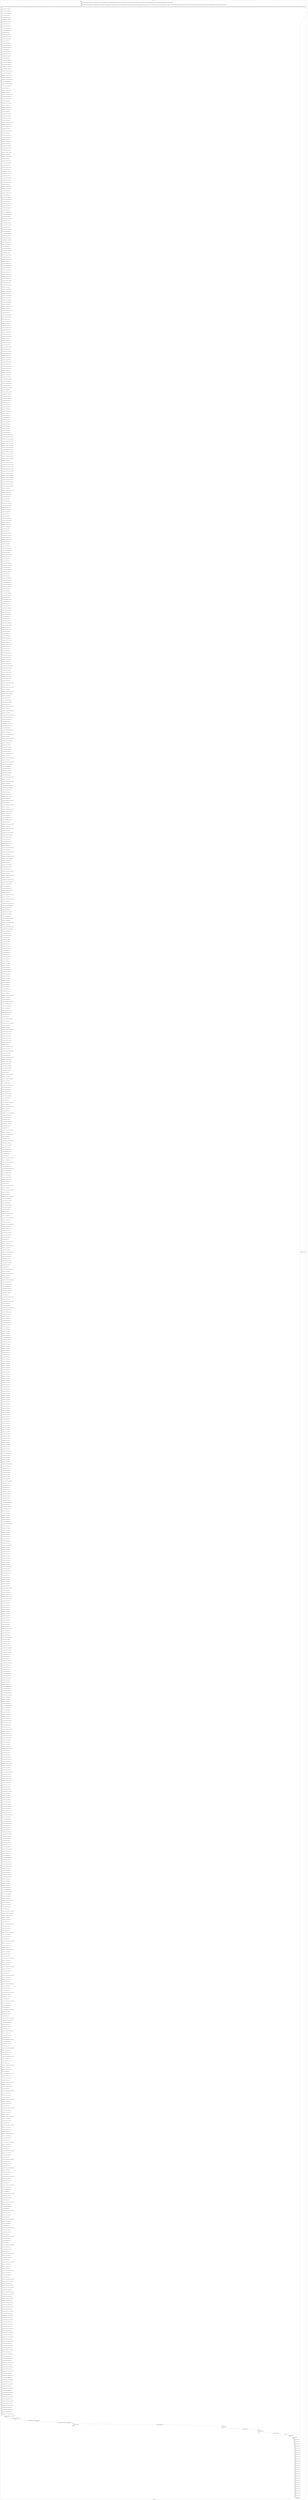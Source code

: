 digraph G {
label="Btor2XCFA";
subgraph cluster_0 {
label="main";
main_init[];
l1[];
l3[];
l4[];
l5[];
l6[];
l7[];
l8[];
l9[];
l10[];
l11[];
l12[];
l13[];
l14[];
l15[];
l16[];
l17[];
l18[];
l19[];
l20[];
l21[];
l22[];
l23[];
l24[];
l25[];
l26[];
l27[];
l28[];
l29[];
l30[];
l31[];
l32[];
l33[];
l34[];
l35[];
l36[];
l37[];
l38[];
l39[];
l40[];
l41[];
l42[];
l43[];
l44[];
l45[];
l46[];
l47[];
l48[];
l49[];
l50[];
l51[];
l52[];
l53[];
l54[];
l55[];
l56[];
l57[];
l58[];
l59[];
l60[];
l61[];
l62[];
l63[];
l64[];
l65[];
l66[];
l67[];
l68[];
l69[];
l70[];
l71[];
l72[];
l73[];
l74[];
l75[];
l76[];
l77[];
l78[];
l79[];
l80[];
l81[];
l82[];
l83[];
l84[];
l85[];
l86[];
l87[];
l88[];
l89[];
l90[];
l91[];
l92[];
l93[];
l94[];
l95[];
l96[];
l97[];
l98[];
l99[];
l100[];
l101[];
l102[];
l103[];
l104[];
l105[];
l106[];
l107[];
l108[];
l109[];
l110[];
l111[];
l112[];
l113[];
l114[];
l115[];
l116[];
l117[];
l118[];
l119[];
l120[];
l121[];
l122[];
l123[];
l124[];
l125[];
l126[];
l127[];
l128[];
l129[];
l130[];
l131[];
l132[];
l133[];
l134[];
l135[];
l136[];
l137[];
l138[];
l139[];
l140[];
l141[];
l142[];
l143[];
l144[];
l145[];
l146[];
l147[];
l148[];
l149[];
l150[];
l151[];
l152[];
l153[];
l154[];
l155[];
l156[];
l157[];
l158[];
l159[];
l160[];
l161[];
l162[];
l163[];
l164[];
l165[];
l166[];
l167[];
l168[];
l169[];
l170[];
l171[];
l172[];
l173[];
l174[];
l175[];
l176[];
l177[];
l178[];
l179[];
l180[];
l181[];
l182[];
l183[];
l184[];
l185[];
l186[];
l187[];
l188[];
l189[];
l190[];
l191[];
l192[];
l193[];
l194[];
l195[];
l196[];
l197[];
l198[];
l199[];
l200[];
l201[];
l202[];
l203[];
l204[];
l205[];
l206[];
l207[];
l208[];
l209[];
l210[];
l211[];
l212[];
l213[];
l214[];
l215[];
l216[];
l217[];
l218[];
l219[];
l220[];
l221[];
l222[];
l223[];
l224[];
l225[];
l226[];
l227[];
l228[];
l229[];
l230[];
l231[];
l232[];
l233[];
l234[];
l235[];
l236[];
l237[];
l238[];
l239[];
l240[];
l241[];
l242[];
l243[];
l244[];
l245[];
l246[];
l247[];
l248[];
l249[];
l250[];
l251[];
l252[];
l253[];
l254[];
l255[];
l256[];
l257[];
l258[];
l259[];
l260[];
l261[];
l262[];
l263[];
l264[];
l265[];
l266[];
l267[];
l268[];
l269[];
l270[];
l271[];
l272[];
l273[];
l274[];
l275[];
l276[];
l277[];
l278[];
l279[];
l280[];
l281[];
l282[];
l283[];
l284[];
l285[];
l286[];
l287[];
l288[];
l289[];
l290[];
l291[];
l292[];
l293[];
l294[];
l295[];
l296[];
l297[];
l298[];
l299[];
l300[];
l301[];
l302[];
l303[];
l304[];
l305[];
l306[];
l307[];
l308[];
l309[];
l310[];
l311[];
l312[];
l313[];
l314[];
l315[];
l316[];
l317[];
l318[];
l319[];
l320[];
l321[];
l322[];
l323[];
l324[];
l325[];
l326[];
l327[];
l328[];
l329[];
l330[];
l331[];
l332[];
l333[];
l334[];
l335[];
l336[];
l337[];
l338[];
l339[];
l340[];
l341[];
l342[];
l343[];
l344[];
l345[];
l346[];
l347[];
l348[];
l349[];
l350[];
l351[];
l352[];
l353[];
l354[];
l355[];
l356[];
l357[];
l358[];
l359[];
l360[];
l361[];
l362[];
l363[];
l364[];
l365[];
l366[];
l367[];
l368[];
l369[];
l370[];
l371[];
l372[];
l373[];
l374[];
l375[];
l376[];
l377[];
l378[];
l379[];
l380[];
l381[];
l382[];
l383[];
l384[];
l385[];
l386[];
l387[];
l388[];
l389[];
l390[];
l391[];
l392[];
l393[];
l394[];
l395[];
l396[];
l397[];
l398[];
l399[];
l400[];
l401[];
l402[];
l403[];
l404[];
l405[];
l406[];
l407[];
l408[];
l409[];
l410[];
l411[];
l412[];
l413[];
l414[];
l415[];
l416[];
l417[];
l418[];
l419[];
l420[];
l421[];
l422[];
l423[];
l424[];
l425[];
l426[];
l427[];
l428[];
l429[];
l430[];
l431[];
l432[];
l433[];
l434[];
l435[];
l436[];
l437[];
l438[];
l439[];
l440[];
l441[];
l442[];
l443[];
l444[];
l445[];
l446[];
l447[];
l448[];
l449[];
l450[];
l451[];
l452[];
l453[];
l454[];
l455[];
l456[];
l457[];
l458[];
l459[];
l460[];
l461[];
l462[];
l463[];
l464[];
l465[];
l466[];
l467[];
l468[];
l469[];
l470[];
l471[];
l472[];
l473[];
l474[];
l475[];
l476[];
l477[];
l478[];
l479[];
l480[];
l481[];
l482[];
l483[];
l484[];
l485[];
l486[];
l487[];
l488[];
l489[];
l490[];
l491[];
l492[];
l493[];
l494[];
l495[];
l496[];
l497[];
l498[];
l499[];
l500[];
l501[];
l502[];
l503[];
l504[];
l505[];
l506[];
l507[];
l508[];
l509[];
l510[];
l511[];
l512[];
l513[];
l514[];
l515[];
l516[];
l517[];
l518[];
l519[];
l520[];
l521[];
l522[];
l523[];
l524[];
l525[];
l526[];
l527[];
l528[];
l529[];
l530[];
l531[];
l532[];
l533[];
l534[];
l535[];
l536[];
l537[];
l538[];
l539[];
l540[];
l541[];
l542[];
l543[];
l544[];
l545[];
l546[];
l547[];
l548[];
l549[];
l550[];
l551[];
l552[];
l553[];
l554[];
l555[];
l556[];
l557[];
l558[];
l559[];
l560[];
l561[];
l562[];
l563[];
l564[];
l565[];
l566[];
l567[];
l568[];
l569[];
l570[];
l571[];
l572[];
l573[];
l574[];
l575[];
l576[];
l577[];
l578[];
l579[];
l580[];
l581[];
l582[];
l583[];
l584[];
l585[];
l586[];
l587[];
l588[];
l589[];
l590[];
l591[];
l592[];
l593[];
l594[];
l595[];
l596[];
l597[];
l598[];
l599[];
l600[];
l601[];
l602[];
l603[];
l604[];
l605[];
l606[];
l607[];
l608[];
l609[];
l610[];
l611[];
l612[];
l613[];
l614[];
l615[];
l616[];
l617[];
l618[];
l619[];
l620[];
l621[];
l622[];
l623[];
l624[];
l625[];
l626[];
l627[];
l628[];
l629[];
l630[];
l631[];
l632[];
l633[];
l634[];
l635[];
l636[];
l637[];
l638[];
l639[];
l640[];
l641[];
l642[];
l643[];
l644[];
l645[];
l646[];
l647[];
l648[];
l649[];
l650[];
l651[];
l652[];
l653[];
l654[];
l655[];
l656[];
l657[];
l658[];
l659[];
l660[];
l661[];
l662[];
l663[];
l664[];
l665[];
l666[];
l667[];
l668[];
l669[];
l670[];
l671[];
l672[];
l673[];
l674[];
l675[];
l676[];
l677[];
l678[];
l679[];
l680[];
l681[];
l682[];
l683[];
l684[];
l685[];
l686[];
l687[];
l688[];
l689[];
l690[];
l691[];
l692[];
l693[];
l694[];
l695[];
l696[];
l697[];
l698[];
l699[];
l700[];
l701[];
l702[];
l703[];
l704[];
l705[];
l706[];
l707[];
l708[];
l709[];
l710[];
l711[];
l712[];
l713[];
l714[];
l715[];
l716[];
l717[];
l718[];
l719[];
l720[];
l721[];
l722[];
l723[];
l724[];
l725[];
l726[];
l727[];
l728[];
l729[];
l730[];
l731[];
l732[];
l733[];
l734[];
l735[];
l736[];
l737[];
l738[];
l739[];
l740[];
l741[];
l742[];
l743[];
l744[];
l745[];
l746[];
l747[];
l748[];
l749[];
l750[];
l751[];
l752[];
l753[];
l754[];
l755[];
l756[];
l757[];
l758[];
l759[];
l760[];
l761[];
l762[];
l763[];
l764[];
l765[];
l766[];
l767[];
l768[];
l769[];
l770[];
l771[];
l772[];
l773[];
l774[];
l775[];
l776[];
l777[];
l778[];
l779[];
l780[];
l781[];
l782[];
l783[];
l784[];
l785[];
l786[];
l787[];
l788[];
l789[];
l790[];
l791[];
l792[];
l793[];
l794[];
l795[];
l796[];
l797[];
l798[];
l799[];
l800[];
l801[];
l802[];
l803[];
l804[];
l805[];
l806[];
l807[];
l808[];
l809[];
l810[];
l811[];
l812[];
l813[];
l814[];
l815[];
l816[];
l817[];
l818[];
l819[];
l820[];
l821[];
l822[];
l823[];
l824[];
l825[];
l826[];
l827[];
l828[];
l829[];
l830[];
l831[];
l832[];
l833[];
l834[];
l835[];
l836[];
l837[];
l838[];
l839[];
l840[];
l841[];
l842[];
l843[];
l844[];
l845[];
l846[];
l847[];
l848[];
l849[];
l850[];
l851[];
l852[];
l853[];
l854[];
l855[];
l856[];
l857[];
l858[];
l859[];
l860[];
l861[];
l862[];
l863[];
l864[];
l865[];
l866[];
l867[];
l868[];
l869[];
l870[];
l871[];
l872[];
l873[];
l874[];
l875[];
l876[];
l877[];
l878[];
l879[];
l880[];
l881[];
l882[];
l883[];
l884[];
l885[];
l886[];
l887[];
l888[];
l889[];
l890[];
l891[];
l892[];
l893[];
l894[];
l895[];
l896[];
l897[];
l898[];
l899[];
l900[];
l901[];
l902[];
l903[];
l904[];
l905[];
l906[];
l907[];
l908[];
l909[];
l910[];
l911[];
l912[];
l913[];
l914[];
l915[];
l916[];
l917[];
l918[];
l919[];
l920[];
l921[];
l922[];
l923[];
l924[];
l925[];
l926[];
l927[];
l928[];
l929[];
l930[];
l931[];
l932[];
l933[];
l934[];
l935[];
l936[];
l937[];
l938[];
l939[];
l940[];
l941[];
l942[];
l943[];
l944[];
l945[];
l946[];
l947[];
l948[];
l949[];
l950[];
l951[];
l952[];
l953[];
l954[];
l955[];
l956[];
l957[];
l958[];
l959[];
l960[];
l961[];
l962[];
l963[];
l964[];
l965[];
l966[];
l967[];
l968[];
l969[];
l970[];
l971[];
l972[];
l973[];
l974[];
l975[];
l976[];
l977[];
l978[];
l979[];
l980[];
l981[];
l982[];
l983[];
l984[];
l985[];
l986[];
l987[];
l988[];
l989[];
l990[];
l991[];
l992[];
l993[];
l994[];
l995[];
l996[];
l997[];
l998[];
l999[];
l1000[];
l1001[];
l1002[];
l1003[];
l1004[];
l1005[];
l1006[];
l1007[];
l1008[];
l1009[];
l1010[];
l1011[];
l1012[];
l1013[];
l1014[];
l1015[];
l1016[];
l1017[];
l1018[];
l1019[];
l1020[];
l1021[];
l1022[];
l1023[];
l1024[];
l1025[];
l1026[];
l1027[];
l1028[];
l1029[];
l1030[];
l1031[];
l1032[];
l1033[];
l1034[];
l1035[];
l1036[];
l1037[];
l1038[];
l1039[];
l1040[];
l1041[];
l1042[];
l1043[];
l1044[];
l1045[];
l1046[];
l1047[];
l1048[];
l1049[];
l1050[];
l1051[];
l1052[];
l1053[];
l1054[];
l1055[];
l1056[];
l1057[];
l1058[];
l1059[];
l1060[];
l1061[];
l1062[];
l1063[];
l1064[];
l1065[];
l1066[];
l1067[];
l1068[];
l1069[];
l1070[];
l1071[];
l1072[];
l1073[];
l1074[];
l1075[];
l1076[];
l1077[];
l1078[];
l1079[];
l1080[];
l1081[];
l1082[];
l1083[];
l1084[];
l1085[];
l1086[];
l1087[];
l1088[];
l1089[];
l1090[];
l1091[];
l1092[];
l1093[];
l1094[];
l1095[];
l1096[];
l1097[];
l1098[];
l1099[];
l1100[];
l1101[];
l1102[];
l1103[];
l1104[];
l1105[];
l1106[];
l1107[];
l1108[];
l1109[];
l1110[];
l1111[];
l1112[];
l1113[];
l1114[];
l1115[];
l1116[];
l1117[];
l1118[];
l1119[];
l1120[];
l1121[];
l1122[];
l1123[];
l1124[];
l1125[];
l1126[];
l1127[];
l1128[];
l1129[];
l1130[];
l1131[];
l1132[];
l1133[];
main_error[];
l1134[];
l1135[];
l1136[];
l1137[];
l1138[];
l1139[];
l1140[];
l1141[];
l1142[];
l1143[];
l1144[];
l1145[];
l1146[];
l1147[];
l1148[];
l1149[];
l1150[];
l1151[];
l1152[];
l1153[];
l1154[];
l1155[];
l1156[];
l1157[];
l1158[];
l1159[];
l1160[];
l1161[];
l1162[];
l1163[];
l1164[];
l1165[];
l1166[];
l1167[];
l1168[];
main_init -> l1 [label="[(assign const_5 #b00000000),(assign const_16 #b0),(assign const_104 #b00000000),(assign const_183 #b1),(assign const_204 #b00000001),(assign const_373 #b000000000000000000000000),(assign const_374 #b00011110),(assign const_375 #b00011001),(assign const_376 #b00010100),(assign const_377 #b00001010),(assign const_378 #b00000101),(assign const_668 #b00000000000000000000000010001100),(assign const_1108 #b00000000000000000000000000000001),(assign const_1344 #b00000110)] "];
l3 -> l4 [label="[(havoc input_117),(havoc input_119),(havoc input_121),(havoc input_123),(havoc input_125),(havoc input_127),(havoc input_129),(havoc input_131),(havoc input_133),(havoc input_135),(havoc input_137),(havoc input_139),(havoc input_141),(havoc input_143),(havoc input_145),(havoc input_147),(havoc input_149),(havoc input_151),(havoc input_153),(havoc input_155),(havoc input_157),(havoc input_159),(havoc input_161),(havoc input_163),(havoc input_165),(havoc input_167),(havoc input_169),(havoc input_171),(havoc input_173),(havoc input_175),(havoc input_177),(havoc input_179),(havoc input_181),(havoc input_185),(havoc input_187),(havoc input_193),(havoc input_201),(havoc input_209),(havoc input_217),(havoc input_223),(havoc input_231),(havoc input_237),(havoc input_245),(havoc input_251),(havoc input_259),(havoc input_265),(havoc input_273),(havoc input_279),(havoc input_287),(havoc input_293),(havoc input_301),(havoc input_307),(havoc input_315),(havoc input_321),(havoc input_329),(havoc input_335),(havoc input_343),(havoc input_349),(havoc input_357),(havoc input_409),(havoc input_417),(havoc input_425),(havoc input_433),(havoc input_441),(havoc input_449),(havoc input_457),(havoc input_465),(havoc input_473),(havoc input_481),(havoc input_489),(havoc input_497),(havoc input_504),(havoc input_516),(havoc input_528),(havoc input_540),(havoc input_552),(havoc input_564),(havoc input_576),(havoc input_588),(havoc input_600),(havoc input_612),(havoc input_624),(havoc input_636),(havoc input_673),(havoc input_687),(havoc input_701),(havoc input_715),(havoc input_729),(havoc input_743),(havoc input_757),(havoc input_771),(havoc input_785),(havoc input_799),(havoc input_813)] "];
l4 -> l5 [label="[(assign binary_77 (bvand state_17 (bvnot state_19)))] "];
l5 -> l6 [label="[(assign binary_78 (bvand binary_77 (bvnot state_21)))] "];
l6 -> l7 [label="[(assign binary_79 (bvand binary_78 (bvnot state_23)))] "];
l7 -> l8 [label="[(assign binary_80 (bvand binary_79 state_25))] "];
l8 -> l9 [label="[(assign binary_81 (bvand binary_80 (bvnot state_27)))] "];
l9 -> l10 [label="[(assign binary_82 (bvand binary_81 (bvnot state_29)))] "];
l10 -> l11 [label="[(assign binary_83 (bvand binary_82 (bvnot state_31)))] "];
l11 -> l12 [label="[(assign binary_84 (bvand binary_83 state_33))] "];
l12 -> l13 [label="[(assign binary_85 (bvand binary_84 (bvnot state_35)))] "];
l13 -> l14 [label="[(assign binary_86 (bvand binary_85 (bvnot state_37)))] "];
l14 -> l15 [label="[(assign binary_87 (bvand binary_86 (bvnot state_39)))] "];
l15 -> l16 [label="[(assign binary_88 (bvand binary_87 state_41))] "];
l16 -> l17 [label="[(assign binary_89 (bvand binary_88 (bvnot state_43)))] "];
l17 -> l18 [label="[(assign binary_90 (bvand binary_89 (bvnot state_45)))] "];
l18 -> l19 [label="[(assign binary_91 (bvand binary_90 (bvnot state_47)))] "];
l19 -> l20 [label="[(assign binary_92 (bvand binary_91 state_49))] "];
l20 -> l21 [label="[(assign binary_93 (bvand binary_92 (bvnot state_51)))] "];
l21 -> l22 [label="[(assign binary_94 (bvand binary_93 (bvnot state_53)))] "];
l22 -> l23 [label="[(assign binary_95 (bvand binary_94 (bvnot state_55)))] "];
l23 -> l24 [label="[(assign binary_96 (bvand binary_95 state_57))] "];
l24 -> l25 [label="[(assign binary_97 (bvand binary_96 (bvnot state_59)))] "];
l25 -> l26 [label="[(assign binary_98 (bvand binary_97 (bvnot state_61)))] "];
l26 -> l27 [label="[(assign binary_99 (bvand binary_98 (bvnot state_63)))] "];
l27 -> l28 [label="[(assign binary_100 (bvand binary_99 state_65))] "];
l28 -> l29 [label="[(assign binary_101 (bvand binary_100 (bvnot state_67)))] "];
l29 -> l30 [label="[(assign binary_102 (bvand binary_101 (bvnot state_69)))] "];
l30 -> l31 [label="[(assign binary_103 (bvand binary_102 (bvnot state_71)))] "];
l31 -> l32 [label="[(assign comparison_105 (ite (= const_104 state_6) #b1 #b0))] "];
l32 -> l33 [label="[(assign binary_106 (bvand binary_103 comparison_105))] "];
l33 -> l34 [label="[(assign comparison_107 (ite (= const_104 state_8) #b1 #b0))] "];
l34 -> l35 [label="[(assign binary_108 (bvand binary_106 comparison_107))] "];
l35 -> l36 [label="[(assign comparison_109 (ite (= const_104 state_10) #b1 #b0))] "];
l36 -> l37 [label="[(assign binary_110 (bvand binary_108 comparison_109))] "];
l37 -> l38 [label="[(assign comparison_111 (ite (= const_104 state_12) #b1 #b0))] "];
l38 -> l39 [label="[(assign binary_112 (bvand binary_110 comparison_111))] "];
l39 -> l40 [label="[(assign comparison_113 (ite (= const_104 state_14) #b1 #b0))] "];
l40 -> l41 [label="[(assign binary_114 (bvand binary_112 comparison_113))] "];
l41 -> l42 [label="[(assign binary_115 (bvand state_75 binary_114))] "];
l42 -> l43 [label="[(assign binary_186 (bvor input_129 (bvnot input_185)))] "];
l43 -> l44 [label="[(assign binary_188 (bvand input_127 input_135))] "];
l44 -> l45 [label="[(assign comparison_189 (ite (= const_104 input_119) #b1 #b0))] "];
l45 -> l46 [label="[(assign binary_190 (bvand binary_188 comparison_189))] "];
l46 -> l47 [label="[(assign binary_191 (bvor (bvnot input_187) binary_190))] "];
l47 -> l48 [label="[(assign binary_192 (bvand binary_186 binary_191))] "];
l48 -> l49 [label="[(assign binary_194 (bvand input_129 (bvnot input_185)))] "];
l49 -> l50 [label="[(assign binary_195 (bvor binary_194 input_187))] "];
l50 -> l51 [label="[(assign binary_196 (bvand comparison_189 binary_195))] "];
l51 -> l52 [label="[(assign binary_197 (bvand input_135 (bvnot input_187)))] "];
l52 -> l53 [label="[(assign binary_198 (bvand binary_196 binary_197))] "];
l53 -> l54 [label="[(assign binary_199 (bvor (bvnot input_193) binary_198))] "];
l54 -> l55 [label="[(assign binary_200 (bvand binary_192 binary_199))] "];
l55 -> l56 [label="[(assign binary_202 (bvand input_127 (bvnot input_187)))] "];
l56 -> l57 [label="[(assign binary_203 (bvand input_139 binary_202))] "];
l57 -> l58 [label="[(assign comparison_205 (ite (= const_204 input_119) #b1 #b0))] "];
l58 -> l59 [label="[(assign binary_206 (bvand binary_203 comparison_205))] "];
l59 -> l60 [label="[(assign binary_207 (bvor (bvnot input_201) binary_206))] "];
l60 -> l61 [label="[(assign binary_208 (bvand binary_200 binary_207))] "];
l61 -> l62 [label="[(assign binary_210 (bvand binary_195 (bvnot input_193)))] "];
l62 -> l63 [label="[(assign binary_211 (bvor binary_210 input_201))] "];
l63 -> l64 [label="[(assign binary_212 (bvand comparison_205 binary_211))] "];
l64 -> l65 [label="[(assign binary_213 (bvand input_139 (bvnot input_201)))] "];
l65 -> l66 [label="[(assign binary_214 (bvand binary_212 binary_213))] "];
l66 -> l67 [label="[(assign binary_215 (bvor (bvnot input_209) binary_214))] "];
l67 -> l68 [label="[(assign binary_216 (bvand binary_208 binary_215))] "];
l68 -> l69 [label="[(assign binary_218 (bvand input_143 comparison_189))] "];
l69 -> l70 [label="[(assign binary_219 (bvand binary_202 (bvnot input_201)))] "];
l70 -> l71 [label="[(assign binary_220 (bvand binary_218 binary_219))] "];
l71 -> l72 [label="[(assign binary_221 (bvor (bvnot input_217) binary_220))] "];
l72 -> l73 [label="[(assign binary_222 (bvand binary_216 binary_221))] "];
l73 -> l74 [label="[(assign binary_224 (bvand binary_211 (bvnot input_209)))] "];
l74 -> l75 [label="[(assign binary_225 (bvor binary_224 input_217))] "];
l75 -> l76 [label="[(assign binary_226 (bvand comparison_189 binary_225))] "];
l76 -> l77 [label="[(assign binary_227 (bvand input_143 (bvnot input_217)))] "];
l77 -> l78 [label="[(assign binary_228 (bvand binary_226 binary_227))] "];
l78 -> l79 [label="[(assign binary_229 (bvor (bvnot input_223) binary_228))] "];
l79 -> l80 [label="[(assign binary_230 (bvand binary_222 binary_229))] "];
l80 -> l81 [label="[(assign binary_232 (bvand input_147 comparison_205))] "];
l81 -> l82 [label="[(assign binary_233 (bvand binary_219 (bvnot input_217)))] "];
l82 -> l83 [label="[(assign binary_234 (bvand binary_232 binary_233))] "];
l83 -> l84 [label="[(assign binary_235 (bvor (bvnot input_231) binary_234))] "];
l84 -> l85 [label="[(assign binary_236 (bvand binary_230 binary_235))] "];
l85 -> l86 [label="[(assign binary_238 (bvand binary_225 (bvnot input_223)))] "];
l86 -> l87 [label="[(assign binary_239 (bvor binary_238 input_231))] "];
l87 -> l88 [label="[(assign binary_240 (bvand comparison_205 binary_239))] "];
l88 -> l89 [label="[(assign binary_241 (bvand input_147 (bvnot input_231)))] "];
l89 -> l90 [label="[(assign binary_242 (bvand binary_240 binary_241))] "];
l90 -> l91 [label="[(assign binary_243 (bvor (bvnot input_237) binary_242))] "];
l91 -> l92 [label="[(assign binary_244 (bvand binary_236 binary_243))] "];
l92 -> l93 [label="[(assign binary_246 (bvand input_151 comparison_189))] "];
l93 -> l94 [label="[(assign binary_247 (bvand binary_233 (bvnot input_231)))] "];
l94 -> l95 [label="[(assign binary_248 (bvand binary_246 binary_247))] "];
l95 -> l96 [label="[(assign binary_249 (bvor (bvnot input_245) binary_248))] "];
l96 -> l97 [label="[(assign binary_250 (bvand binary_244 binary_249))] "];
l97 -> l98 [label="[(assign binary_252 (bvand binary_239 (bvnot input_237)))] "];
l98 -> l99 [label="[(assign binary_253 (bvor binary_252 input_245))] "];
l99 -> l100 [label="[(assign binary_254 (bvand comparison_189 binary_253))] "];
l100 -> l101 [label="[(assign binary_255 (bvand input_151 (bvnot input_245)))] "];
l101 -> l102 [label="[(assign binary_256 (bvand binary_254 binary_255))] "];
l102 -> l103 [label="[(assign binary_257 (bvor (bvnot input_251) binary_256))] "];
l103 -> l104 [label="[(assign binary_258 (bvand binary_250 binary_257))] "];
l104 -> l105 [label="[(assign binary_260 (bvand input_155 comparison_205))] "];
l105 -> l106 [label="[(assign binary_261 (bvand binary_247 (bvnot input_245)))] "];
l106 -> l107 [label="[(assign binary_262 (bvand binary_260 binary_261))] "];
l107 -> l108 [label="[(assign binary_263 (bvor (bvnot input_259) binary_262))] "];
l108 -> l109 [label="[(assign binary_264 (bvand binary_258 binary_263))] "];
l109 -> l110 [label="[(assign binary_266 (bvand binary_253 (bvnot input_251)))] "];
l110 -> l111 [label="[(assign binary_267 (bvor binary_266 input_259))] "];
l111 -> l112 [label="[(assign binary_268 (bvand comparison_205 binary_267))] "];
l112 -> l113 [label="[(assign binary_269 (bvand input_155 (bvnot input_259)))] "];
l113 -> l114 [label="[(assign binary_270 (bvand binary_268 binary_269))] "];
l114 -> l115 [label="[(assign binary_271 (bvor (bvnot input_265) binary_270))] "];
l115 -> l116 [label="[(assign binary_272 (bvand binary_264 binary_271))] "];
l116 -> l117 [label="[(assign binary_274 (bvand input_159 comparison_189))] "];
l117 -> l118 [label="[(assign binary_275 (bvand binary_261 (bvnot input_259)))] "];
l118 -> l119 [label="[(assign binary_276 (bvand binary_274 binary_275))] "];
l119 -> l120 [label="[(assign binary_277 (bvor (bvnot input_273) binary_276))] "];
l120 -> l121 [label="[(assign binary_278 (bvand binary_272 binary_277))] "];
l121 -> l122 [label="[(assign binary_280 (bvand binary_267 (bvnot input_265)))] "];
l122 -> l123 [label="[(assign binary_281 (bvor binary_280 input_273))] "];
l123 -> l124 [label="[(assign binary_282 (bvand comparison_189 binary_281))] "];
l124 -> l125 [label="[(assign binary_283 (bvand input_159 (bvnot input_273)))] "];
l125 -> l126 [label="[(assign binary_284 (bvand binary_282 binary_283))] "];
l126 -> l127 [label="[(assign binary_285 (bvor (bvnot input_279) binary_284))] "];
l127 -> l128 [label="[(assign binary_286 (bvand binary_278 binary_285))] "];
l128 -> l129 [label="[(assign binary_288 (bvand input_163 comparison_205))] "];
l129 -> l130 [label="[(assign binary_289 (bvand binary_275 (bvnot input_273)))] "];
l130 -> l131 [label="[(assign binary_290 (bvand binary_288 binary_289))] "];
l131 -> l132 [label="[(assign binary_291 (bvor (bvnot input_287) binary_290))] "];
l132 -> l133 [label="[(assign binary_292 (bvand binary_286 binary_291))] "];
l133 -> l134 [label="[(assign binary_294 (bvand binary_281 (bvnot input_279)))] "];
l134 -> l135 [label="[(assign binary_295 (bvor binary_294 input_287))] "];
l135 -> l136 [label="[(assign binary_296 (bvand comparison_205 binary_295))] "];
l136 -> l137 [label="[(assign binary_297 (bvand input_163 (bvnot input_287)))] "];
l137 -> l138 [label="[(assign binary_298 (bvand binary_296 binary_297))] "];
l138 -> l139 [label="[(assign binary_299 (bvor (bvnot input_293) binary_298))] "];
l139 -> l140 [label="[(assign binary_300 (bvand binary_292 binary_299))] "];
l140 -> l141 [label="[(assign binary_302 (bvand input_167 comparison_189))] "];
l141 -> l142 [label="[(assign binary_303 (bvand binary_289 (bvnot input_287)))] "];
l142 -> l143 [label="[(assign binary_304 (bvand binary_302 binary_303))] "];
l143 -> l144 [label="[(assign binary_305 (bvor (bvnot input_301) binary_304))] "];
l144 -> l145 [label="[(assign binary_306 (bvand binary_300 binary_305))] "];
l145 -> l146 [label="[(assign binary_308 (bvand binary_295 (bvnot input_293)))] "];
l146 -> l147 [label="[(assign binary_309 (bvor binary_308 input_301))] "];
l147 -> l148 [label="[(assign binary_310 (bvand comparison_189 binary_309))] "];
l148 -> l149 [label="[(assign binary_311 (bvand input_167 (bvnot input_301)))] "];
l149 -> l150 [label="[(assign binary_312 (bvand binary_310 binary_311))] "];
l150 -> l151 [label="[(assign binary_313 (bvor (bvnot input_307) binary_312))] "];
l151 -> l152 [label="[(assign binary_314 (bvand binary_306 binary_313))] "];
l152 -> l153 [label="[(assign binary_316 (bvand input_171 comparison_205))] "];
l153 -> l154 [label="[(assign binary_317 (bvand binary_303 (bvnot input_301)))] "];
l154 -> l155 [label="[(assign binary_318 (bvand binary_316 binary_317))] "];
l155 -> l156 [label="[(assign binary_319 (bvor (bvnot input_315) binary_318))] "];
l156 -> l157 [label="[(assign binary_320 (bvand binary_314 binary_319))] "];
l157 -> l158 [label="[(assign binary_322 (bvand binary_309 (bvnot input_307)))] "];
l158 -> l159 [label="[(assign binary_323 (bvor binary_322 input_315))] "];
l159 -> l160 [label="[(assign binary_324 (bvand comparison_205 binary_323))] "];
l160 -> l161 [label="[(assign binary_325 (bvand input_171 (bvnot input_315)))] "];
l161 -> l162 [label="[(assign binary_326 (bvand binary_324 binary_325))] "];
l162 -> l163 [label="[(assign binary_327 (bvor (bvnot input_321) binary_326))] "];
l163 -> l164 [label="[(assign binary_328 (bvand binary_320 binary_327))] "];
l164 -> l165 [label="[(assign binary_330 (bvand input_175 comparison_189))] "];
l165 -> l166 [label="[(assign binary_331 (bvand binary_317 (bvnot input_315)))] "];
l166 -> l167 [label="[(assign binary_332 (bvand binary_330 binary_331))] "];
l167 -> l168 [label="[(assign binary_333 (bvor (bvnot input_329) binary_332))] "];
l168 -> l169 [label="[(assign binary_334 (bvand binary_328 binary_333))] "];
l169 -> l170 [label="[(assign binary_336 (bvand binary_323 (bvnot input_321)))] "];
l170 -> l171 [label="[(assign binary_337 (bvor binary_336 input_329))] "];
l171 -> l172 [label="[(assign binary_338 (bvand comparison_189 binary_337))] "];
l172 -> l173 [label="[(assign binary_339 (bvand input_175 (bvnot input_329)))] "];
l173 -> l174 [label="[(assign binary_340 (bvand binary_338 binary_339))] "];
l174 -> l175 [label="[(assign binary_341 (bvor (bvnot input_335) binary_340))] "];
l175 -> l176 [label="[(assign binary_342 (bvand binary_334 binary_341))] "];
l176 -> l177 [label="[(assign binary_344 (bvand input_179 comparison_205))] "];
l177 -> l178 [label="[(assign binary_345 (bvand binary_331 (bvnot input_329)))] "];
l178 -> l179 [label="[(assign binary_346 (bvand binary_344 binary_345))] "];
l179 -> l180 [label="[(assign binary_347 (bvor (bvnot input_343) binary_346))] "];
l180 -> l181 [label="[(assign binary_348 (bvand binary_342 binary_347))] "];
l181 -> l182 [label="[(assign binary_350 (bvand binary_337 (bvnot input_335)))] "];
l182 -> l183 [label="[(assign binary_351 (bvor binary_350 input_343))] "];
l183 -> l184 [label="[(assign binary_352 (bvand comparison_205 binary_351))] "];
l184 -> l185 [label="[(assign binary_353 (bvand input_179 (bvnot input_343)))] "];
l185 -> l186 [label="[(assign binary_354 (bvand binary_352 binary_353))] "];
l186 -> l187 [label="[(assign binary_355 (bvor (bvnot input_349) binary_354))] "];
l187 -> l188 [label="[(assign binary_356 (bvand binary_348 binary_355))] "];
l188 -> l189 [label="[(assign binary_358 (bvor input_137 input_187))] "];
l189 -> l190 [label="[(assign binary_359 (bvor binary_358 input_193))] "];
l190 -> l191 [label="[(assign binary_360 (bvor input_131 input_193))] "];
l191 -> l192 [label="[(assign binary_361 (bvor binary_360 input_209))] "];
l192 -> l193 [label="[(assign binary_362 (bvor binary_361 input_223))] "];
l193 -> l194 [label="[(assign binary_363 (bvor binary_362 input_237))] "];
l194 -> l195 [label="[(assign binary_364 (bvor binary_363 input_251))] "];
l195 -> l196 [label="[(assign binary_365 (bvor binary_364 input_265))] "];
l196 -> l197 [label="[(assign binary_366 (bvor binary_365 input_279))] "];
l197 -> l198 [label="[(assign binary_367 (bvor binary_366 input_293))] "];
l198 -> l199 [label="[(assign binary_368 (bvor binary_367 input_307))] "];
l199 -> l200 [label="[(assign binary_369 (bvor binary_368 input_321))] "];
l200 -> l201 [label="[(assign binary_370 (bvor binary_369 input_335))] "];
l201 -> l202 [label="[(assign binary_371 (bvor binary_370 input_349))] "];
l202 -> l203 [label="[(assign binary_372 (bvand binary_359 binary_371))] "];
l203 -> l204 [label="[(assign ternary_379 (ite (= input_193 #b1) const_378 input_125))] "];
l204 -> l205 [label="[(assign ternary_380 (ite (= input_209 #b1) const_378 ternary_379))] "];
l205 -> l206 [label="[(assign ternary_381 (ite (= input_223 #b1) const_377 ternary_380))] "];
l206 -> l207 [label="[(assign ternary_382 (ite (= input_237 #b1) const_377 ternary_381))] "];
l207 -> l208 [label="[(assign ternary_383 (ite (= input_251 #b1) const_376 ternary_382))] "];
l208 -> l209 [label="[(assign ternary_384 (ite (= input_265 #b1) const_376 ternary_383))] "];
l209 -> l210 [label="[(assign ternary_385 (ite (= input_279 #b1) const_375 ternary_384))] "];
l210 -> l211 [label="[(assign ternary_386 (ite (= input_293 #b1) const_375 ternary_385))] "];
l211 -> l212 [label="[(assign ternary_387 (ite (= input_307 #b1) const_374 ternary_386))] "];
l212 -> l213 [label="[(assign ternary_388 (ite (= input_321 #b1) const_374 ternary_387))] "];
l213 -> l214 [label="[(assign ternary_389 (ite (= input_335 #b1) const_374 ternary_388))] "];
l214 -> l215 [label="[(assign ternary_390 (ite (= input_349 #b1) const_374 ternary_389))] "];
l215 -> l216 [label="[(assign binary_391 (++ const_373 ternary_390))] "];
l216 -> l217 [label="[(assign ternary_392 (ite (= input_187 #b1) const_378 input_123))] "];
l217 -> l218 [label="[(assign ternary_393 (ite (= input_201 #b1) const_378 ternary_392))] "];
l218 -> l219 [label="[(assign ternary_394 (ite (= input_217 #b1) const_377 ternary_393))] "];
l219 -> l220 [label="[(assign ternary_395 (ite (= input_231 #b1) const_377 ternary_394))] "];
l220 -> l221 [label="[(assign ternary_396 (ite (= input_245 #b1) const_376 ternary_395))] "];
l221 -> l222 [label="[(assign ternary_397 (ite (= input_259 #b1) const_376 ternary_396))] "];
l222 -> l223 [label="[(assign ternary_398 (ite (= input_273 #b1) const_375 ternary_397))] "];
l223 -> l224 [label="[(assign ternary_399 (ite (= input_287 #b1) const_375 ternary_398))] "];
l224 -> l225 [label="[(assign ternary_400 (ite (= input_301 #b1) const_374 ternary_399))] "];
l225 -> l226 [label="[(assign ternary_401 (ite (= input_315 #b1) const_374 ternary_400))] "];
l226 -> l227 [label="[(assign ternary_402 (ite (= input_329 #b1) const_374 ternary_401))] "];
l227 -> l228 [label="[(assign ternary_403 (ite (= input_343 #b1) const_374 ternary_402))] "];
l228 -> l229 [label="[(assign binary_404 (++ const_373 ternary_403))] "];
l229 -> l230 [label="[(assign comparison_405 (ite (bvule binary_391 binary_404) #b1 #b0))] "];
l230 -> l231 [label="[(assign binary_406 (bvand binary_372 comparison_405))] "];
l231 -> l232 [label="[(assign binary_407 (bvor (bvnot input_357) binary_406))] "];
l232 -> l233 [label="[(assign binary_408 (bvand binary_356 binary_407))] "];
l233 -> l234 [label="[(assign binary_410 (bvor input_141 input_201))] "];
l234 -> l235 [label="[(assign binary_411 (bvor binary_410 input_209))] "];
l235 -> l236 [label="[(assign binary_412 (bvand binary_411 comparison_405))] "];
l236 -> l237 [label="[(assign binary_413 (bvand binary_371 (bvnot input_357)))] "];
l237 -> l238 [label="[(assign binary_414 (bvand binary_412 binary_413))] "];
l238 -> l239 [label="[(assign binary_415 (bvor (bvnot input_409) binary_414))] "];
l239 -> l240 [label="[(assign binary_416 (bvand binary_408 binary_415))] "];
l240 -> l241 [label="[(assign binary_418 (bvor input_145 input_217))] "];
l241 -> l242 [label="[(assign binary_419 (bvor binary_418 input_223))] "];
l242 -> l243 [label="[(assign binary_420 (bvand binary_419 comparison_405))] "];
l243 -> l244 [label="[(assign binary_421 (bvand binary_413 (bvnot input_409)))] "];
l244 -> l245 [label="[(assign binary_422 (bvand binary_420 binary_421))] "];
l245 -> l246 [label="[(assign binary_423 (bvor (bvnot input_417) binary_422))] "];
l246 -> l247 [label="[(assign binary_424 (bvand binary_416 binary_423))] "];
l247 -> l248 [label="[(assign binary_426 (bvor input_149 input_231))] "];
l248 -> l249 [label="[(assign binary_427 (bvor binary_426 input_237))] "];
l249 -> l250 [label="[(assign binary_428 (bvand binary_427 comparison_405))] "];
l250 -> l251 [label="[(assign binary_429 (bvand binary_421 (bvnot input_417)))] "];
l251 -> l252 [label="[(assign binary_430 (bvand binary_428 binary_429))] "];
l252 -> l253 [label="[(assign binary_431 (bvor (bvnot input_425) binary_430))] "];
l253 -> l254 [label="[(assign binary_432 (bvand binary_424 binary_431))] "];
l254 -> l255 [label="[(assign binary_434 (bvor input_153 input_245))] "];
l255 -> l256 [label="[(assign binary_435 (bvor binary_434 input_251))] "];
l256 -> l257 [label="[(assign binary_436 (bvand binary_435 comparison_405))] "];
l257 -> l258 [label="[(assign binary_437 (bvand binary_429 (bvnot input_425)))] "];
l258 -> l259 [label="[(assign binary_438 (bvand binary_436 binary_437))] "];
l259 -> l260 [label="[(assign binary_439 (bvor (bvnot input_433) binary_438))] "];
l260 -> l261 [label="[(assign binary_440 (bvand binary_432 binary_439))] "];
l261 -> l262 [label="[(assign binary_442 (bvor input_157 input_259))] "];
l262 -> l263 [label="[(assign binary_443 (bvor binary_442 input_265))] "];
l263 -> l264 [label="[(assign binary_444 (bvand binary_443 comparison_405))] "];
l264 -> l265 [label="[(assign binary_445 (bvand binary_437 (bvnot input_433)))] "];
l265 -> l266 [label="[(assign binary_446 (bvand binary_444 binary_445))] "];
l266 -> l267 [label="[(assign binary_447 (bvor (bvnot input_441) binary_446))] "];
l267 -> l268 [label="[(assign binary_448 (bvand binary_440 binary_447))] "];
l268 -> l269 [label="[(assign binary_450 (bvor input_161 input_273))] "];
l269 -> l270 [label="[(assign binary_451 (bvor binary_450 input_279))] "];
l270 -> l271 [label="[(assign binary_452 (bvand binary_451 comparison_405))] "];
l271 -> l272 [label="[(assign binary_453 (bvand binary_445 (bvnot input_441)))] "];
l272 -> l273 [label="[(assign binary_454 (bvand binary_452 binary_453))] "];
l273 -> l274 [label="[(assign binary_455 (bvor (bvnot input_449) binary_454))] "];
l274 -> l275 [label="[(assign binary_456 (bvand binary_448 binary_455))] "];
l275 -> l276 [label="[(assign binary_458 (bvor input_165 input_287))] "];
l276 -> l277 [label="[(assign binary_459 (bvor binary_458 input_293))] "];
l277 -> l278 [label="[(assign binary_460 (bvand binary_459 comparison_405))] "];
l278 -> l279 [label="[(assign binary_461 (bvand binary_453 (bvnot input_449)))] "];
l279 -> l280 [label="[(assign binary_462 (bvand binary_460 binary_461))] "];
l280 -> l281 [label="[(assign binary_463 (bvor (bvnot input_457) binary_462))] "];
l281 -> l282 [label="[(assign binary_464 (bvand binary_456 binary_463))] "];
l282 -> l283 [label="[(assign binary_466 (bvor input_169 input_301))] "];
l283 -> l284 [label="[(assign binary_467 (bvor binary_466 input_307))] "];
l284 -> l285 [label="[(assign binary_468 (bvand binary_467 comparison_405))] "];
l285 -> l286 [label="[(assign binary_469 (bvand binary_461 (bvnot input_457)))] "];
l286 -> l287 [label="[(assign binary_470 (bvand binary_468 binary_469))] "];
l287 -> l288 [label="[(assign binary_471 (bvor (bvnot input_465) binary_470))] "];
l288 -> l289 [label="[(assign binary_472 (bvand binary_464 binary_471))] "];
l289 -> l290 [label="[(assign binary_474 (bvor input_173 input_315))] "];
l290 -> l291 [label="[(assign binary_475 (bvor binary_474 input_321))] "];
l291 -> l292 [label="[(assign binary_476 (bvand binary_475 comparison_405))] "];
l292 -> l293 [label="[(assign binary_477 (bvand binary_469 (bvnot input_465)))] "];
l293 -> l294 [label="[(assign binary_478 (bvand binary_476 binary_477))] "];
l294 -> l295 [label="[(assign binary_479 (bvor (bvnot input_473) binary_478))] "];
l295 -> l296 [label="[(assign binary_480 (bvand binary_472 binary_479))] "];
l296 -> l297 [label="[(assign binary_482 (bvor input_177 input_329))] "];
l297 -> l298 [label="[(assign binary_483 (bvor binary_482 input_335))] "];
l298 -> l299 [label="[(assign binary_484 (bvand binary_483 comparison_405))] "];
l299 -> l300 [label="[(assign binary_485 (bvand binary_477 (bvnot input_473)))] "];
l300 -> l301 [label="[(assign binary_486 (bvand binary_484 binary_485))] "];
l301 -> l302 [label="[(assign binary_487 (bvor (bvnot input_481) binary_486))] "];
l302 -> l303 [label="[(assign binary_488 (bvand binary_480 binary_487))] "];
l303 -> l304 [label="[(assign binary_490 (bvor input_181 input_343))] "];
l304 -> l305 [label="[(assign binary_491 (bvor binary_490 input_349))] "];
l305 -> l306 [label="[(assign binary_492 (bvand binary_491 comparison_405))] "];
l306 -> l307 [label="[(assign binary_493 (bvand binary_485 (bvnot input_481)))] "];
l307 -> l308 [label="[(assign binary_494 (bvand binary_492 binary_493))] "];
l308 -> l309 [label="[(assign binary_495 (bvor (bvnot input_489) binary_494))] "];
l309 -> l310 [label="[(assign binary_496 (bvand binary_488 binary_495))] "];
l310 -> l311 [label="[(assign binary_498 (bvand binary_359 (bvnot input_357)))] "];
l311 -> l312 [label="[(assign binary_499 (bvand (bvnot comparison_405) binary_498))] "];
l312 -> l313 [label="[(assign binary_500 (bvand binary_493 (bvnot input_489)))] "];
l313 -> l314 [label="[(assign binary_501 (bvand binary_499 binary_500))] "];
l314 -> l315 [label="[(assign binary_502 (bvor (bvnot input_497) binary_501))] "];
l315 -> l316 [label="[(assign binary_503 (bvand binary_496 binary_502))] "];
l316 -> l317 [label="[(assign binary_505 (bvand binary_411 (bvnot input_409)))] "];
l317 -> l318 [label="[(assign binary_506 (bvand binary_500 (bvnot input_497)))] "];
l318 -> l319 [label="[(assign binary_507 (bvand binary_505 binary_506))] "];
l319 -> l320 [label="[(assign ternary_508 (ite (= input_497 #b1) const_104 ternary_390))] "];
l320 -> l321 [label="[(assign binary_509 (++ const_373 ternary_508))] "];
l321 -> l322 [label="[(assign ternary_510 (ite (= input_497 #b1) ternary_390 ternary_403))] "];
l322 -> l323 [label="[(assign binary_511 (++ const_373 ternary_510))] "];
l323 -> l324 [label="[(assign comparison_512 (ite (bvule binary_509 binary_511) #b1 #b0))] "];
l324 -> l325 [label="[(assign binary_513 (bvand binary_507 (bvnot comparison_512)))] "];
l325 -> l326 [label="[(assign binary_514 (bvor (bvnot input_504) binary_513))] "];
l326 -> l327 [label="[(assign binary_515 (bvand binary_503 binary_514))] "];
l327 -> l328 [label="[(assign binary_517 (bvand binary_419 (bvnot input_417)))] "];
l328 -> l329 [label="[(assign binary_518 (bvand binary_506 (bvnot input_504)))] "];
l329 -> l330 [label="[(assign binary_519 (bvand binary_517 binary_518))] "];
l330 -> l331 [label="[(assign ternary_520 (ite (= input_504 #b1) const_104 ternary_508))] "];
l331 -> l332 [label="[(assign binary_521 (++ const_373 ternary_520))] "];
l332 -> l333 [label="[(assign ternary_522 (ite (= input_504 #b1) ternary_508 ternary_510))] "];
l333 -> l334 [label="[(assign binary_523 (++ const_373 ternary_522))] "];
l334 -> l335 [label="[(assign comparison_524 (ite (bvule binary_521 binary_523) #b1 #b0))] "];
l335 -> l336 [label="[(assign binary_525 (bvand binary_519 (bvnot comparison_524)))] "];
l336 -> l337 [label="[(assign binary_526 (bvor (bvnot input_516) binary_525))] "];
l337 -> l338 [label="[(assign binary_527 (bvand binary_515 binary_526))] "];
l338 -> l339 [label="[(assign binary_529 (bvand binary_427 (bvnot input_425)))] "];
l339 -> l340 [label="[(assign binary_530 (bvand binary_518 (bvnot input_516)))] "];
l340 -> l341 [label="[(assign binary_531 (bvand binary_529 binary_530))] "];
l341 -> l342 [label="[(assign ternary_532 (ite (= input_516 #b1) const_104 ternary_520))] "];
l342 -> l343 [label="[(assign binary_533 (++ const_373 ternary_532))] "];
l343 -> l344 [label="[(assign ternary_534 (ite (= input_516 #b1) ternary_520 ternary_522))] "];
l344 -> l345 [label="[(assign binary_535 (++ const_373 ternary_534))] "];
l345 -> l346 [label="[(assign comparison_536 (ite (bvule binary_533 binary_535) #b1 #b0))] "];
l346 -> l347 [label="[(assign binary_537 (bvand binary_531 (bvnot comparison_536)))] "];
l347 -> l348 [label="[(assign binary_538 (bvor (bvnot input_528) binary_537))] "];
l348 -> l349 [label="[(assign binary_539 (bvand binary_527 binary_538))] "];
l349 -> l350 [label="[(assign binary_541 (bvand binary_435 (bvnot input_433)))] "];
l350 -> l351 [label="[(assign binary_542 (bvand binary_530 (bvnot input_528)))] "];
l351 -> l352 [label="[(assign binary_543 (bvand binary_541 binary_542))] "];
l352 -> l353 [label="[(assign ternary_544 (ite (= input_528 #b1) const_104 ternary_532))] "];
l353 -> l354 [label="[(assign binary_545 (++ const_373 ternary_544))] "];
l354 -> l355 [label="[(assign ternary_546 (ite (= input_528 #b1) ternary_532 ternary_534))] "];
l355 -> l356 [label="[(assign binary_547 (++ const_373 ternary_546))] "];
l356 -> l357 [label="[(assign comparison_548 (ite (bvule binary_545 binary_547) #b1 #b0))] "];
l357 -> l358 [label="[(assign binary_549 (bvand binary_543 (bvnot comparison_548)))] "];
l358 -> l359 [label="[(assign binary_550 (bvor (bvnot input_540) binary_549))] "];
l359 -> l360 [label="[(assign binary_551 (bvand binary_539 binary_550))] "];
l360 -> l361 [label="[(assign binary_553 (bvand binary_443 (bvnot input_441)))] "];
l361 -> l362 [label="[(assign binary_554 (bvand binary_542 (bvnot input_540)))] "];
l362 -> l363 [label="[(assign binary_555 (bvand binary_553 binary_554))] "];
l363 -> l364 [label="[(assign ternary_556 (ite (= input_540 #b1) const_104 ternary_544))] "];
l364 -> l365 [label="[(assign binary_557 (++ const_373 ternary_556))] "];
l365 -> l366 [label="[(assign ternary_558 (ite (= input_540 #b1) ternary_544 ternary_546))] "];
l366 -> l367 [label="[(assign binary_559 (++ const_373 ternary_558))] "];
l367 -> l368 [label="[(assign comparison_560 (ite (bvule binary_557 binary_559) #b1 #b0))] "];
l368 -> l369 [label="[(assign binary_561 (bvand binary_555 (bvnot comparison_560)))] "];
l369 -> l370 [label="[(assign binary_562 (bvor (bvnot input_552) binary_561))] "];
l370 -> l371 [label="[(assign binary_563 (bvand binary_551 binary_562))] "];
l371 -> l372 [label="[(assign binary_565 (bvand binary_451 (bvnot input_449)))] "];
l372 -> l373 [label="[(assign binary_566 (bvand binary_554 (bvnot input_552)))] "];
l373 -> l374 [label="[(assign binary_567 (bvand binary_565 binary_566))] "];
l374 -> l375 [label="[(assign ternary_568 (ite (= input_552 #b1) const_104 ternary_556))] "];
l375 -> l376 [label="[(assign binary_569 (++ const_373 ternary_568))] "];
l376 -> l377 [label="[(assign ternary_570 (ite (= input_552 #b1) ternary_556 ternary_558))] "];
l377 -> l378 [label="[(assign binary_571 (++ const_373 ternary_570))] "];
l378 -> l379 [label="[(assign comparison_572 (ite (bvule binary_569 binary_571) #b1 #b0))] "];
l379 -> l380 [label="[(assign binary_573 (bvand binary_567 (bvnot comparison_572)))] "];
l380 -> l381 [label="[(assign binary_574 (bvor (bvnot input_564) binary_573))] "];
l381 -> l382 [label="[(assign binary_575 (bvand binary_563 binary_574))] "];
l382 -> l383 [label="[(assign binary_577 (bvand binary_459 (bvnot input_457)))] "];
l383 -> l384 [label="[(assign binary_578 (bvand binary_566 (bvnot input_564)))] "];
l384 -> l385 [label="[(assign binary_579 (bvand binary_577 binary_578))] "];
l385 -> l386 [label="[(assign ternary_580 (ite (= input_564 #b1) const_104 ternary_568))] "];
l386 -> l387 [label="[(assign binary_581 (++ const_373 ternary_580))] "];
l387 -> l388 [label="[(assign ternary_582 (ite (= input_564 #b1) ternary_568 ternary_570))] "];
l388 -> l389 [label="[(assign binary_583 (++ const_373 ternary_582))] "];
l389 -> l390 [label="[(assign comparison_584 (ite (bvule binary_581 binary_583) #b1 #b0))] "];
l390 -> l391 [label="[(assign binary_585 (bvand binary_579 (bvnot comparison_584)))] "];
l391 -> l392 [label="[(assign binary_586 (bvor (bvnot input_576) binary_585))] "];
l392 -> l393 [label="[(assign binary_587 (bvand binary_575 binary_586))] "];
l393 -> l394 [label="[(assign binary_589 (bvand binary_467 (bvnot input_465)))] "];
l394 -> l395 [label="[(assign binary_590 (bvand binary_578 (bvnot input_576)))] "];
l395 -> l396 [label="[(assign binary_591 (bvand binary_589 binary_590))] "];
l396 -> l397 [label="[(assign ternary_592 (ite (= input_576 #b1) const_104 ternary_580))] "];
l397 -> l398 [label="[(assign binary_593 (++ const_373 ternary_592))] "];
l398 -> l399 [label="[(assign ternary_594 (ite (= input_576 #b1) ternary_580 ternary_582))] "];
l399 -> l400 [label="[(assign binary_595 (++ const_373 ternary_594))] "];
l400 -> l401 [label="[(assign comparison_596 (ite (bvule binary_593 binary_595) #b1 #b0))] "];
l401 -> l402 [label="[(assign binary_597 (bvand binary_591 (bvnot comparison_596)))] "];
l402 -> l403 [label="[(assign binary_598 (bvor (bvnot input_588) binary_597))] "];
l403 -> l404 [label="[(assign binary_599 (bvand binary_587 binary_598))] "];
l404 -> l405 [label="[(assign binary_601 (bvand binary_475 (bvnot input_473)))] "];
l405 -> l406 [label="[(assign binary_602 (bvand binary_590 (bvnot input_588)))] "];
l406 -> l407 [label="[(assign binary_603 (bvand binary_601 binary_602))] "];
l407 -> l408 [label="[(assign ternary_604 (ite (= input_588 #b1) const_104 ternary_592))] "];
l408 -> l409 [label="[(assign binary_605 (++ const_373 ternary_604))] "];
l409 -> l410 [label="[(assign ternary_606 (ite (= input_588 #b1) ternary_592 ternary_594))] "];
l410 -> l411 [label="[(assign binary_607 (++ const_373 ternary_606))] "];
l411 -> l412 [label="[(assign comparison_608 (ite (bvule binary_605 binary_607) #b1 #b0))] "];
l412 -> l413 [label="[(assign binary_609 (bvand binary_603 (bvnot comparison_608)))] "];
l413 -> l414 [label="[(assign binary_610 (bvor (bvnot input_600) binary_609))] "];
l414 -> l415 [label="[(assign binary_611 (bvand binary_599 binary_610))] "];
l415 -> l416 [label="[(assign binary_613 (bvand binary_483 (bvnot input_481)))] "];
l416 -> l417 [label="[(assign binary_614 (bvand binary_602 (bvnot input_600)))] "];
l417 -> l418 [label="[(assign binary_615 (bvand binary_613 binary_614))] "];
l418 -> l419 [label="[(assign ternary_616 (ite (= input_600 #b1) const_104 ternary_604))] "];
l419 -> l420 [label="[(assign binary_617 (++ const_373 ternary_616))] "];
l420 -> l421 [label="[(assign ternary_618 (ite (= input_600 #b1) ternary_604 ternary_606))] "];
l421 -> l422 [label="[(assign binary_619 (++ const_373 ternary_618))] "];
l422 -> l423 [label="[(assign comparison_620 (ite (bvule binary_617 binary_619) #b1 #b0))] "];
l423 -> l424 [label="[(assign binary_621 (bvand binary_615 (bvnot comparison_620)))] "];
l424 -> l425 [label="[(assign binary_622 (bvor (bvnot input_612) binary_621))] "];
l425 -> l426 [label="[(assign binary_623 (bvand binary_611 binary_622))] "];
l426 -> l427 [label="[(assign binary_625 (bvand binary_491 (bvnot input_489)))] "];
l427 -> l428 [label="[(assign binary_626 (bvand binary_614 (bvnot input_612)))] "];
l428 -> l429 [label="[(assign binary_627 (bvand binary_625 binary_626))] "];
l429 -> l430 [label="[(assign ternary_628 (ite (= input_612 #b1) const_104 ternary_616))] "];
l430 -> l431 [label="[(assign binary_629 (++ const_373 ternary_628))] "];
l431 -> l432 [label="[(assign ternary_630 (ite (= input_612 #b1) ternary_616 ternary_618))] "];
l432 -> l433 [label="[(assign binary_631 (++ const_373 ternary_630))] "];
l433 -> l434 [label="[(assign comparison_632 (ite (bvule binary_629 binary_631) #b1 #b0))] "];
l434 -> l435 [label="[(assign binary_633 (bvand binary_627 (bvnot comparison_632)))] "];
l435 -> l436 [label="[(assign binary_634 (bvor (bvnot input_624) binary_633))] "];
l436 -> l437 [label="[(assign binary_635 (bvand binary_623 binary_634))] "];
l437 -> l438 [label="[(assign binary_637 (bvand binary_498 (bvnot input_497)))] "];
l438 -> l439 [label="[(assign binary_638 (bvor input_133 input_185))] "];
l439 -> l440 [label="[(assign binary_639 (bvor binary_638 input_357))] "];
l440 -> l441 [label="[(assign binary_640 (bvor binary_639 input_409))] "];
l441 -> l442 [label="[(assign binary_641 (bvor binary_640 input_417))] "];
l442 -> l443 [label="[(assign binary_642 (bvor binary_641 input_425))] "];
l443 -> l444 [label="[(assign binary_643 (bvor binary_642 input_433))] "];
l444 -> l445 [label="[(assign binary_644 (bvor binary_643 input_441))] "];
l445 -> l446 [label="[(assign binary_645 (bvor binary_644 input_449))] "];
l446 -> l447 [label="[(assign binary_646 (bvor binary_645 input_457))] "];
l447 -> l448 [label="[(assign binary_647 (bvor binary_646 input_465))] "];
l448 -> l449 [label="[(assign binary_648 (bvor binary_647 input_473))] "];
l449 -> l450 [label="[(assign binary_649 (bvor binary_648 input_481))] "];
l450 -> l451 [label="[(assign binary_650 (bvor binary_649 input_489))] "];
l451 -> l452 [label="[(assign binary_651 (bvor binary_650 input_497))] "];
l452 -> l453 [label="[(assign binary_652 (bvor binary_651 input_504))] "];
l453 -> l454 [label="[(assign binary_653 (bvor binary_652 input_516))] "];
l454 -> l455 [label="[(assign binary_654 (bvor binary_653 input_528))] "];
l455 -> l456 [label="[(assign binary_655 (bvor binary_654 input_540))] "];
l456 -> l457 [label="[(assign binary_656 (bvor binary_655 input_552))] "];
l457 -> l458 [label="[(assign binary_657 (bvor binary_656 input_564))] "];
l458 -> l459 [label="[(assign binary_658 (bvor binary_657 input_576))] "];
l459 -> l460 [label="[(assign binary_659 (bvor binary_658 input_588))] "];
l460 -> l461 [label="[(assign binary_660 (bvor binary_659 input_600))] "];
l461 -> l462 [label="[(assign binary_661 (bvor binary_660 input_612))] "];
l462 -> l463 [label="[(assign binary_662 (bvor binary_661 input_624))] "];
l463 -> l464 [label="[(assign binary_663 (bvand binary_637 binary_662))] "];
l464 -> l465 [label="[(assign binary_664 (++ const_373 input_117))] "];
l465 -> l466 [label="[(assign ternary_665 (ite (= input_624 #b1) ternary_628 ternary_630))] "];
l466 -> l467 [label="[(assign binary_666 (++ const_373 ternary_665))] "];
l467 -> l468 [label="[(assign binary_667 (bvadd binary_664 binary_666))] "];
l468 -> l469 [label="[(assign comparison_669 (ite (bvule binary_667 const_668) #b1 #b0))] "];
l469 -> l470 [label="[(assign binary_670 (bvand binary_663 comparison_669))] "];
l470 -> l471 [label="[(assign binary_671 (bvor (bvnot input_636) binary_670))] "];
l471 -> l472 [label="[(assign binary_672 (bvand binary_635 binary_671))] "];
l472 -> l473 [label="[(assign binary_674 (bvand binary_505 (bvnot input_504)))] "];
l473 -> l474 [label="[(assign binary_675 (bvand binary_662 (bvnot input_636)))] "];
l474 -> l475 [label="[(assign binary_676 (bvand binary_674 binary_675))] "];
l475 -> l476 [label="[(assign slice_677 (extract binary_667 0 8))] "];
l476 -> l477 [label="[(assign ternary_678 (ite (= input_636 #b1) slice_677 input_117))] "];
l477 -> l478 [label="[(assign binary_679 (++ const_373 ternary_678))] "];
l478 -> l479 [label="[(assign ternary_680 (ite (= input_636 #b1) const_104 ternary_665))] "];
l479 -> l480 [label="[(assign binary_681 (++ const_373 ternary_680))] "];
l480 -> l481 [label="[(assign binary_682 (bvadd binary_679 binary_681))] "];
l481 -> l482 [label="[(assign comparison_683 (ite (bvule binary_682 const_668) #b1 #b0))] "];
l482 -> l483 [label="[(assign binary_684 (bvand binary_676 comparison_683))] "];
l483 -> l484 [label="[(assign binary_685 (bvor (bvnot input_673) binary_684))] "];
l484 -> l485 [label="[(assign binary_686 (bvand binary_672 binary_685))] "];
l485 -> l486 [label="[(assign binary_688 (bvand binary_517 (bvnot input_516)))] "];
l486 -> l487 [label="[(assign binary_689 (bvand binary_675 (bvnot input_673)))] "];
l487 -> l488 [label="[(assign binary_690 (bvand binary_688 binary_689))] "];
l488 -> l489 [label="[(assign slice_691 (extract binary_682 0 8))] "];
l489 -> l490 [label="[(assign ternary_692 (ite (= input_673 #b1) slice_691 ternary_678))] "];
l490 -> l491 [label="[(assign binary_693 (++ const_373 ternary_692))] "];
l491 -> l492 [label="[(assign ternary_694 (ite (= input_673 #b1) const_104 ternary_680))] "];
l492 -> l493 [label="[(assign binary_695 (++ const_373 ternary_694))] "];
l493 -> l494 [label="[(assign binary_696 (bvadd binary_693 binary_695))] "];
l494 -> l495 [label="[(assign comparison_697 (ite (bvule binary_696 const_668) #b1 #b0))] "];
l495 -> l496 [label="[(assign binary_698 (bvand binary_690 comparison_697))] "];
l496 -> l497 [label="[(assign binary_699 (bvor (bvnot input_687) binary_698))] "];
l497 -> l498 [label="[(assign binary_700 (bvand binary_686 binary_699))] "];
l498 -> l499 [label="[(assign binary_702 (bvand binary_529 (bvnot input_528)))] "];
l499 -> l500 [label="[(assign binary_703 (bvand binary_689 (bvnot input_687)))] "];
l500 -> l501 [label="[(assign binary_704 (bvand binary_702 binary_703))] "];
l501 -> l502 [label="[(assign slice_705 (extract binary_696 0 8))] "];
l502 -> l503 [label="[(assign ternary_706 (ite (= input_687 #b1) slice_705 ternary_692))] "];
l503 -> l504 [label="[(assign binary_707 (++ const_373 ternary_706))] "];
l504 -> l505 [label="[(assign ternary_708 (ite (= input_687 #b1) const_104 ternary_694))] "];
l505 -> l506 [label="[(assign binary_709 (++ const_373 ternary_708))] "];
l506 -> l507 [label="[(assign binary_710 (bvadd binary_707 binary_709))] "];
l507 -> l508 [label="[(assign comparison_711 (ite (bvule binary_710 const_668) #b1 #b0))] "];
l508 -> l509 [label="[(assign binary_712 (bvand binary_704 comparison_711))] "];
l509 -> l510 [label="[(assign binary_713 (bvor (bvnot input_701) binary_712))] "];
l510 -> l511 [label="[(assign binary_714 (bvand binary_700 binary_713))] "];
l511 -> l512 [label="[(assign binary_716 (bvand binary_541 (bvnot input_540)))] "];
l512 -> l513 [label="[(assign binary_717 (bvand binary_703 (bvnot input_701)))] "];
l513 -> l514 [label="[(assign binary_718 (bvand binary_716 binary_717))] "];
l514 -> l515 [label="[(assign slice_719 (extract binary_710 0 8))] "];
l515 -> l516 [label="[(assign ternary_720 (ite (= input_701 #b1) slice_719 ternary_706))] "];
l516 -> l517 [label="[(assign binary_721 (++ const_373 ternary_720))] "];
l517 -> l518 [label="[(assign ternary_722 (ite (= input_701 #b1) const_104 ternary_708))] "];
l518 -> l519 [label="[(assign binary_723 (++ const_373 ternary_722))] "];
l519 -> l520 [label="[(assign binary_724 (bvadd binary_721 binary_723))] "];
l520 -> l521 [label="[(assign comparison_725 (ite (bvule binary_724 const_668) #b1 #b0))] "];
l521 -> l522 [label="[(assign binary_726 (bvand binary_718 comparison_725))] "];
l522 -> l523 [label="[(assign binary_727 (bvor (bvnot input_715) binary_726))] "];
l523 -> l524 [label="[(assign binary_728 (bvand binary_714 binary_727))] "];
l524 -> l525 [label="[(assign binary_730 (bvand binary_553 (bvnot input_552)))] "];
l525 -> l526 [label="[(assign binary_731 (bvand binary_717 (bvnot input_715)))] "];
l526 -> l527 [label="[(assign binary_732 (bvand binary_730 binary_731))] "];
l527 -> l528 [label="[(assign slice_733 (extract binary_724 0 8))] "];
l528 -> l529 [label="[(assign ternary_734 (ite (= input_715 #b1) slice_733 ternary_720))] "];
l529 -> l530 [label="[(assign binary_735 (++ const_373 ternary_734))] "];
l530 -> l531 [label="[(assign ternary_736 (ite (= input_715 #b1) const_104 ternary_722))] "];
l531 -> l532 [label="[(assign binary_737 (++ const_373 ternary_736))] "];
l532 -> l533 [label="[(assign binary_738 (bvadd binary_735 binary_737))] "];
l533 -> l534 [label="[(assign comparison_739 (ite (bvule binary_738 const_668) #b1 #b0))] "];
l534 -> l535 [label="[(assign binary_740 (bvand binary_732 comparison_739))] "];
l535 -> l536 [label="[(assign binary_741 (bvor (bvnot input_729) binary_740))] "];
l536 -> l537 [label="[(assign binary_742 (bvand binary_728 binary_741))] "];
l537 -> l538 [label="[(assign binary_744 (bvand binary_565 (bvnot input_564)))] "];
l538 -> l539 [label="[(assign binary_745 (bvand binary_731 (bvnot input_729)))] "];
l539 -> l540 [label="[(assign binary_746 (bvand binary_744 binary_745))] "];
l540 -> l541 [label="[(assign slice_747 (extract binary_738 0 8))] "];
l541 -> l542 [label="[(assign ternary_748 (ite (= input_729 #b1) slice_747 ternary_734))] "];
l542 -> l543 [label="[(assign binary_749 (++ const_373 ternary_748))] "];
l543 -> l544 [label="[(assign ternary_750 (ite (= input_729 #b1) const_104 ternary_736))] "];
l544 -> l545 [label="[(assign binary_751 (++ const_373 ternary_750))] "];
l545 -> l546 [label="[(assign binary_752 (bvadd binary_749 binary_751))] "];
l546 -> l547 [label="[(assign comparison_753 (ite (bvule binary_752 const_668) #b1 #b0))] "];
l547 -> l548 [label="[(assign binary_754 (bvand binary_746 comparison_753))] "];
l548 -> l549 [label="[(assign binary_755 (bvor (bvnot input_743) binary_754))] "];
l549 -> l550 [label="[(assign binary_756 (bvand binary_742 binary_755))] "];
l550 -> l551 [label="[(assign binary_758 (bvand binary_577 (bvnot input_576)))] "];
l551 -> l552 [label="[(assign binary_759 (bvand binary_745 (bvnot input_743)))] "];
l552 -> l553 [label="[(assign binary_760 (bvand binary_758 binary_759))] "];
l553 -> l554 [label="[(assign slice_761 (extract binary_752 0 8))] "];
l554 -> l555 [label="[(assign ternary_762 (ite (= input_743 #b1) slice_761 ternary_748))] "];
l555 -> l556 [label="[(assign binary_763 (++ const_373 ternary_762))] "];
l556 -> l557 [label="[(assign ternary_764 (ite (= input_743 #b1) const_104 ternary_750))] "];
l557 -> l558 [label="[(assign binary_765 (++ const_373 ternary_764))] "];
l558 -> l559 [label="[(assign binary_766 (bvadd binary_763 binary_765))] "];
l559 -> l560 [label="[(assign comparison_767 (ite (bvule binary_766 const_668) #b1 #b0))] "];
l560 -> l561 [label="[(assign binary_768 (bvand binary_760 comparison_767))] "];
l561 -> l562 [label="[(assign binary_769 (bvor (bvnot input_757) binary_768))] "];
l562 -> l563 [label="[(assign binary_770 (bvand binary_756 binary_769))] "];
l563 -> l564 [label="[(assign binary_772 (bvand binary_589 (bvnot input_588)))] "];
l564 -> l565 [label="[(assign binary_773 (bvand binary_759 (bvnot input_757)))] "];
l565 -> l566 [label="[(assign binary_774 (bvand binary_772 binary_773))] "];
l566 -> l567 [label="[(assign slice_775 (extract binary_766 0 8))] "];
l567 -> l568 [label="[(assign ternary_776 (ite (= input_757 #b1) slice_775 ternary_762))] "];
l568 -> l569 [label="[(assign binary_777 (++ const_373 ternary_776))] "];
l569 -> l570 [label="[(assign ternary_778 (ite (= input_757 #b1) const_104 ternary_764))] "];
l570 -> l571 [label="[(assign binary_779 (++ const_373 ternary_778))] "];
l571 -> l572 [label="[(assign binary_780 (bvadd binary_777 binary_779))] "];
l572 -> l573 [label="[(assign comparison_781 (ite (bvule binary_780 const_668) #b1 #b0))] "];
l573 -> l574 [label="[(assign binary_782 (bvand binary_774 comparison_781))] "];
l574 -> l575 [label="[(assign binary_783 (bvor (bvnot input_771) binary_782))] "];
l575 -> l576 [label="[(assign binary_784 (bvand binary_770 binary_783))] "];
l576 -> l577 [label="[(assign binary_786 (bvand binary_601 (bvnot input_600)))] "];
l577 -> l578 [label="[(assign binary_787 (bvand binary_773 (bvnot input_771)))] "];
l578 -> l579 [label="[(assign binary_788 (bvand binary_786 binary_787))] "];
l579 -> l580 [label="[(assign slice_789 (extract binary_780 0 8))] "];
l580 -> l581 [label="[(assign ternary_790 (ite (= input_771 #b1) slice_789 ternary_776))] "];
l581 -> l582 [label="[(assign binary_791 (++ const_373 ternary_790))] "];
l582 -> l583 [label="[(assign ternary_792 (ite (= input_771 #b1) const_104 ternary_778))] "];
l583 -> l584 [label="[(assign binary_793 (++ const_373 ternary_792))] "];
l584 -> l585 [label="[(assign binary_794 (bvadd binary_791 binary_793))] "];
l585 -> l586 [label="[(assign comparison_795 (ite (bvule binary_794 const_668) #b1 #b0))] "];
l586 -> l587 [label="[(assign binary_796 (bvand binary_788 comparison_795))] "];
l587 -> l588 [label="[(assign binary_797 (bvor (bvnot input_785) binary_796))] "];
l588 -> l589 [label="[(assign binary_798 (bvand binary_784 binary_797))] "];
l589 -> l590 [label="[(assign binary_800 (bvand binary_613 (bvnot input_612)))] "];
l590 -> l591 [label="[(assign binary_801 (bvand binary_787 (bvnot input_785)))] "];
l591 -> l592 [label="[(assign binary_802 (bvand binary_800 binary_801))] "];
l592 -> l593 [label="[(assign slice_803 (extract binary_794 0 8))] "];
l593 -> l594 [label="[(assign ternary_804 (ite (= input_785 #b1) slice_803 ternary_790))] "];
l594 -> l595 [label="[(assign binary_805 (++ const_373 ternary_804))] "];
l595 -> l596 [label="[(assign ternary_806 (ite (= input_785 #b1) const_104 ternary_792))] "];
l596 -> l597 [label="[(assign binary_807 (++ const_373 ternary_806))] "];
l597 -> l598 [label="[(assign binary_808 (bvadd binary_805 binary_807))] "];
l598 -> l599 [label="[(assign comparison_809 (ite (bvule binary_808 const_668) #b1 #b0))] "];
l599 -> l600 [label="[(assign binary_810 (bvand binary_802 comparison_809))] "];
l600 -> l601 [label="[(assign binary_811 (bvor (bvnot input_799) binary_810))] "];
l601 -> l602 [label="[(assign binary_812 (bvand binary_798 binary_811))] "];
l602 -> l603 [label="[(assign binary_814 (bvand binary_625 (bvnot input_624)))] "];
l603 -> l604 [label="[(assign binary_815 (bvand binary_801 (bvnot input_799)))] "];
l604 -> l605 [label="[(assign binary_816 (bvand binary_814 binary_815))] "];
l605 -> l606 [label="[(assign slice_817 (extract binary_808 0 8))] "];
l606 -> l607 [label="[(assign ternary_818 (ite (= input_799 #b1) slice_817 ternary_804))] "];
l607 -> l608 [label="[(assign binary_819 (++ const_373 ternary_818))] "];
l608 -> l609 [label="[(assign ternary_820 (ite (= input_799 #b1) const_104 ternary_806))] "];
l609 -> l610 [label="[(assign binary_821 (++ const_373 ternary_820))] "];
l610 -> l611 [label="[(assign binary_822 (bvadd binary_819 binary_821))] "];
l611 -> l612 [label="[(assign comparison_823 (ite (bvule binary_822 const_668) #b1 #b0))] "];
l612 -> l613 [label="[(assign binary_824 (bvand binary_816 comparison_823))] "];
l613 -> l614 [label="[(assign binary_825 (bvor (bvnot input_813) binary_824))] "];
l614 -> l615 [label="[(assign binary_826 (bvand binary_812 binary_825))] "];
l615 -> l616 [label="[(assign binary_827 (bvor input_185 input_187))] "];
l616 -> l617 [label="[(assign binary_828 (bvor input_193 binary_827))] "];
l617 -> l618 [label="[(assign binary_829 (bvor input_201 binary_828))] "];
l618 -> l619 [label="[(assign binary_830 (bvor input_209 binary_829))] "];
l619 -> l620 [label="[(assign binary_831 (bvor input_217 binary_830))] "];
l620 -> l621 [label="[(assign binary_832 (bvor input_223 binary_831))] "];
l621 -> l622 [label="[(assign binary_833 (bvor input_231 binary_832))] "];
l622 -> l623 [label="[(assign binary_834 (bvor input_237 binary_833))] "];
l623 -> l624 [label="[(assign binary_835 (bvor input_245 binary_834))] "];
l624 -> l625 [label="[(assign binary_836 (bvor input_251 binary_835))] "];
l625 -> l626 [label="[(assign binary_837 (bvor input_259 binary_836))] "];
l626 -> l627 [label="[(assign binary_838 (bvor input_265 binary_837))] "];
l627 -> l628 [label="[(assign binary_839 (bvor input_273 binary_838))] "];
l628 -> l629 [label="[(assign binary_840 (bvor input_279 binary_839))] "];
l629 -> l630 [label="[(assign binary_841 (bvor input_287 binary_840))] "];
l630 -> l631 [label="[(assign binary_842 (bvor input_293 binary_841))] "];
l631 -> l632 [label="[(assign binary_843 (bvor input_301 binary_842))] "];
l632 -> l633 [label="[(assign binary_844 (bvor input_307 binary_843))] "];
l633 -> l634 [label="[(assign binary_845 (bvor input_315 binary_844))] "];
l634 -> l635 [label="[(assign binary_846 (bvor input_321 binary_845))] "];
l635 -> l636 [label="[(assign binary_847 (bvor input_329 binary_846))] "];
l636 -> l637 [label="[(assign binary_848 (bvor input_335 binary_847))] "];
l637 -> l638 [label="[(assign binary_849 (bvor input_343 binary_848))] "];
l638 -> l639 [label="[(assign binary_850 (bvor input_349 binary_849))] "];
l639 -> l640 [label="[(assign binary_851 (bvor input_357 binary_850))] "];
l640 -> l641 [label="[(assign binary_852 (bvor input_409 binary_851))] "];
l641 -> l642 [label="[(assign binary_853 (bvor input_417 binary_852))] "];
l642 -> l643 [label="[(assign binary_854 (bvor input_425 binary_853))] "];
l643 -> l644 [label="[(assign binary_855 (bvor input_433 binary_854))] "];
l644 -> l645 [label="[(assign binary_856 (bvor input_441 binary_855))] "];
l645 -> l646 [label="[(assign binary_857 (bvor input_449 binary_856))] "];
l646 -> l647 [label="[(assign binary_858 (bvor input_457 binary_857))] "];
l647 -> l648 [label="[(assign binary_859 (bvor input_465 binary_858))] "];
l648 -> l649 [label="[(assign binary_860 (bvor input_473 binary_859))] "];
l649 -> l650 [label="[(assign binary_861 (bvor input_481 binary_860))] "];
l650 -> l651 [label="[(assign binary_862 (bvor input_489 binary_861))] "];
l651 -> l652 [label="[(assign binary_863 (bvor input_497 binary_862))] "];
l652 -> l653 [label="[(assign binary_864 (bvor input_504 binary_863))] "];
l653 -> l654 [label="[(assign binary_865 (bvor input_516 binary_864))] "];
l654 -> l655 [label="[(assign binary_866 (bvor input_528 binary_865))] "];
l655 -> l656 [label="[(assign binary_867 (bvor input_540 binary_866))] "];
l656 -> l657 [label="[(assign binary_868 (bvor input_552 binary_867))] "];
l657 -> l658 [label="[(assign binary_869 (bvor input_564 binary_868))] "];
l658 -> l659 [label="[(assign binary_870 (bvor input_576 binary_869))] "];
l659 -> l660 [label="[(assign binary_871 (bvor input_588 binary_870))] "];
l660 -> l661 [label="[(assign binary_872 (bvor input_600 binary_871))] "];
l661 -> l662 [label="[(assign binary_873 (bvor input_612 binary_872))] "];
l662 -> l663 [label="[(assign binary_874 (bvor input_624 binary_873))] "];
l663 -> l664 [label="[(assign binary_875 (bvor input_636 binary_874))] "];
l664 -> l665 [label="[(assign binary_876 (bvor input_673 binary_875))] "];
l665 -> l666 [label="[(assign binary_877 (bvor input_687 binary_876))] "];
l666 -> l667 [label="[(assign binary_878 (bvor input_701 binary_877))] "];
l667 -> l668 [label="[(assign binary_879 (bvor input_715 binary_878))] "];
l668 -> l669 [label="[(assign binary_880 (bvor input_729 binary_879))] "];
l669 -> l670 [label="[(assign binary_881 (bvor input_743 binary_880))] "];
l670 -> l671 [label="[(assign binary_882 (bvor input_757 binary_881))] "];
l671 -> l672 [label="[(assign binary_883 (bvor input_771 binary_882))] "];
l672 -> l673 [label="[(assign binary_884 (bvor input_785 binary_883))] "];
l673 -> l674 [label="[(assign binary_885 (bvor input_799 binary_884))] "];
l674 -> l675 [label="[(assign binary_886 (bvor input_813 binary_885))] "];
l675 -> l676 [label="[(assign binary_887 (bvand binary_826 binary_886))] "];
l676 -> l677 [label="[(assign binary_888 (bvand input_127 input_129))] "];
l677 -> l678 [label="[(assign binary_889 (bvor input_127 input_129))] "];
l678 -> l679 [label="[(assign binary_890 (bvand input_131 binary_889))] "];
l679 -> l680 [label="[(assign binary_891 (bvor binary_888 binary_890))] "];
l680 -> l681 [label="[(assign binary_892 (bvor input_131 binary_889))] "];
l681 -> l682 [label="[(assign binary_893 (bvand input_133 binary_892))] "];
l682 -> l683 [label="[(assign binary_894 (bvor binary_891 binary_893))] "];
l683 -> l684 [label="[(assign binary_895 (bvor input_133 binary_892))] "];
l684 -> l685 [label="[(assign binary_896 (bvand (bvnot binary_894) binary_895))] "];
l685 -> l686 [label="[(assign binary_897 (bvand input_135 input_137))] "];
l686 -> l687 [label="[(assign binary_898 (bvor input_135 input_137))] "];
l687 -> l688 [label="[(assign binary_899 (bvand input_139 binary_898))] "];
l688 -> l689 [label="[(assign binary_900 (bvor binary_897 binary_899))] "];
l689 -> l690 [label="[(assign binary_901 (bvor input_139 binary_898))] "];
l690 -> l691 [label="[(assign binary_902 (bvand input_141 binary_901))] "];
l691 -> l692 [label="[(assign binary_903 (bvor binary_900 binary_902))] "];
l692 -> l693 [label="[(assign binary_904 (bvand binary_896 (bvnot binary_903)))] "];
l693 -> l694 [label="[(assign binary_905 (bvor input_141 binary_901))] "];
l694 -> l695 [label="[(assign binary_906 (bvand binary_904 binary_905))] "];
l695 -> l696 [label="[(assign binary_907 (bvand input_143 input_145))] "];
l696 -> l697 [label="[(assign binary_908 (bvor input_143 input_145))] "];
l697 -> l698 [label="[(assign binary_909 (bvand input_147 binary_908))] "];
l698 -> l699 [label="[(assign binary_910 (bvor binary_907 binary_909))] "];
l699 -> l700 [label="[(assign binary_911 (bvor input_147 binary_908))] "];
l700 -> l701 [label="[(assign binary_912 (bvand input_149 binary_911))] "];
l701 -> l702 [label="[(assign binary_913 (bvor binary_910 binary_912))] "];
l702 -> l703 [label="[(assign binary_914 (bvand binary_906 (bvnot binary_913)))] "];
l703 -> l704 [label="[(assign binary_915 (bvor input_149 binary_911))] "];
l704 -> l705 [label="[(assign binary_916 (bvand binary_914 binary_915))] "];
l705 -> l706 [label="[(assign binary_917 (bvand input_151 input_153))] "];
l706 -> l707 [label="[(assign binary_918 (bvor input_151 input_153))] "];
l707 -> l708 [label="[(assign binary_919 (bvand input_155 binary_918))] "];
l708 -> l709 [label="[(assign binary_920 (bvor binary_917 binary_919))] "];
l709 -> l710 [label="[(assign binary_921 (bvor input_155 binary_918))] "];
l710 -> l711 [label="[(assign binary_922 (bvand input_157 binary_921))] "];
l711 -> l712 [label="[(assign binary_923 (bvor binary_920 binary_922))] "];
l712 -> l713 [label="[(assign binary_924 (bvand binary_916 (bvnot binary_923)))] "];
l713 -> l714 [label="[(assign binary_925 (bvor input_157 binary_921))] "];
l714 -> l715 [label="[(assign binary_926 (bvand binary_924 binary_925))] "];
l715 -> l716 [label="[(assign binary_927 (bvand input_159 input_161))] "];
l716 -> l717 [label="[(assign binary_928 (bvor input_159 input_161))] "];
l717 -> l718 [label="[(assign binary_929 (bvand input_163 binary_928))] "];
l718 -> l719 [label="[(assign binary_930 (bvor binary_927 binary_929))] "];
l719 -> l720 [label="[(assign binary_931 (bvor input_163 binary_928))] "];
l720 -> l721 [label="[(assign binary_932 (bvand input_165 binary_931))] "];
l721 -> l722 [label="[(assign binary_933 (bvor binary_930 binary_932))] "];
l722 -> l723 [label="[(assign binary_934 (bvand binary_926 (bvnot binary_933)))] "];
l723 -> l724 [label="[(assign binary_935 (bvor input_165 binary_931))] "];
l724 -> l725 [label="[(assign binary_936 (bvand binary_934 binary_935))] "];
l725 -> l726 [label="[(assign binary_937 (bvand input_167 input_169))] "];
l726 -> l727 [label="[(assign binary_938 (bvor input_167 input_169))] "];
l727 -> l728 [label="[(assign binary_939 (bvand input_171 binary_938))] "];
l728 -> l729 [label="[(assign binary_940 (bvor binary_937 binary_939))] "];
l729 -> l730 [label="[(assign binary_941 (bvor input_171 binary_938))] "];
l730 -> l731 [label="[(assign binary_942 (bvand input_173 binary_941))] "];
l731 -> l732 [label="[(assign binary_943 (bvor binary_940 binary_942))] "];
l732 -> l733 [label="[(assign binary_944 (bvand binary_936 (bvnot binary_943)))] "];
l733 -> l734 [label="[(assign binary_945 (bvor input_173 binary_941))] "];
l734 -> l735 [label="[(assign binary_946 (bvand binary_944 binary_945))] "];
l735 -> l736 [label="[(assign binary_947 (bvand input_175 input_177))] "];
l736 -> l737 [label="[(assign binary_948 (bvor input_175 input_177))] "];
l737 -> l738 [label="[(assign binary_949 (bvand input_179 binary_948))] "];
l738 -> l739 [label="[(assign binary_950 (bvor binary_947 binary_949))] "];
l739 -> l740 [label="[(assign binary_951 (bvor input_179 binary_948))] "];
l740 -> l741 [label="[(assign binary_952 (bvand input_181 binary_951))] "];
l741 -> l742 [label="[(assign binary_953 (bvor binary_950 binary_952))] "];
l742 -> l743 [label="[(assign binary_954 (bvand binary_946 (bvnot binary_953)))] "];
l743 -> l744 [label="[(assign binary_955 (bvor input_181 binary_951))] "];
l744 -> l745 [label="[(assign binary_956 (bvand binary_954 binary_955))] "];
l745 -> l746 [label="[(assign binary_957 (bvand binary_887 binary_956))] "];
l746 -> l747 [label="[(assign binary_958 (bvand binary_351 (bvnot input_349)))] "];
l747 -> l748 [label="[(assign binary_959 (bvand binary_345 (bvnot input_343)))] "];
l748 -> l749 [label="[(assign binary_960 (bvor binary_959 input_636))] "];
l749 -> l750 [label="[(assign binary_961 (bvor binary_960 input_673))] "];
l750 -> l751 [label="[(assign binary_962 (bvor binary_961 input_687))] "];
l751 -> l752 [label="[(assign binary_963 (bvor binary_962 input_701))] "];
l752 -> l753 [label="[(assign binary_964 (bvor binary_963 input_715))] "];
l753 -> l754 [label="[(assign binary_965 (bvor binary_964 input_729))] "];
l754 -> l755 [label="[(assign binary_966 (bvor binary_965 input_743))] "];
l755 -> l756 [label="[(assign binary_967 (bvor binary_966 input_757))] "];
l756 -> l757 [label="[(assign binary_968 (bvor binary_967 input_771))] "];
l757 -> l758 [label="[(assign binary_969 (bvor binary_968 input_785))] "];
l758 -> l759 [label="[(assign binary_970 (bvor binary_969 input_799))] "];
l759 -> l760 [label="[(assign binary_971 (bvor binary_970 input_813))] "];
l760 -> l761 [label="[(assign binary_972 (bvand binary_958 binary_971))] "];
l761 -> l762 [label="[(assign binary_973 (bvand binary_626 (bvnot input_624)))] "];
l762 -> l763 [label="[(assign binary_974 (bvor binary_958 binary_971))] "];
l763 -> l764 [label="[(assign binary_975 (bvand binary_973 binary_974))] "];
l764 -> l765 [label="[(assign binary_976 (bvor binary_972 binary_975))] "];
l765 -> l766 [label="[(assign binary_977 (bvand binary_815 (bvnot input_813)))] "];
l766 -> l767 [label="[(assign binary_978 (bvor binary_973 binary_974))] "];
l767 -> l768 [label="[(assign binary_979 (bvand binary_977 binary_978))] "];
l768 -> l769 [label="[(assign binary_980 (bvor binary_976 binary_979))] "];
l769 -> l770 [label="[(assign binary_981 (bvor binary_977 binary_978))] "];
l770 -> l771 [label="[(assign binary_982 (bvand (bvnot binary_980) binary_981))] "];
l771 -> l772 [label="[(assign binary_983 (bvand binary_637 (bvnot input_636)))] "];
l772 -> l773 [label="[(assign binary_984 (bvand binary_197 (bvnot input_193)))] "];
l773 -> l774 [label="[(assign binary_985 (bvor binary_984 input_409))] "];
l774 -> l775 [label="[(assign binary_986 (bvor binary_985 input_504))] "];
l775 -> l776 [label="[(assign binary_987 (bvor binary_986 input_673))] "];
l776 -> l777 [label="[(assign binary_988 (bvand binary_983 binary_987))] "];
l777 -> l778 [label="[(assign binary_989 (bvand binary_213 (bvnot input_209)))] "];
l778 -> l779 [label="[(assign binary_990 (bvor binary_989 input_357))] "];
l779 -> l780 [label="[(assign binary_991 (bvor binary_990 input_497))] "];
l780 -> l781 [label="[(assign binary_992 (bvor binary_991 input_636))] "];
l781 -> l782 [label="[(assign binary_993 (bvor binary_983 binary_987))] "];
l782 -> l783 [label="[(assign binary_994 (bvand binary_992 binary_993))] "];
l783 -> l784 [label="[(assign binary_995 (bvor binary_988 binary_994))] "];
l784 -> l785 [label="[(assign binary_996 (bvand binary_674 (bvnot input_673)))] "];
l785 -> l786 [label="[(assign binary_997 (bvor binary_992 binary_993))] "];
l786 -> l787 [label="[(assign binary_998 (bvand binary_996 binary_997))] "];
l787 -> l788 [label="[(assign binary_999 (bvor binary_995 binary_998))] "];
l788 -> l789 [label="[(assign binary_1000 (bvand binary_982 (bvnot binary_999)))] "];
l789 -> l790 [label="[(assign binary_1001 (bvor binary_996 binary_997))] "];
l790 -> l791 [label="[(assign binary_1002 (bvand binary_1000 binary_1001))] "];
l791 -> l792 [label="[(assign binary_1003 (bvand binary_688 (bvnot input_687)))] "];
l792 -> l793 [label="[(assign binary_1004 (bvand binary_227 (bvnot input_223)))] "];
l793 -> l794 [label="[(assign binary_1005 (bvor binary_1004 input_425))] "];
l794 -> l795 [label="[(assign binary_1006 (bvor binary_1005 input_528))] "];
l795 -> l796 [label="[(assign binary_1007 (bvor binary_1006 input_701))] "];
l796 -> l797 [label="[(assign binary_1008 (bvand binary_1003 binary_1007))] "];
l797 -> l798 [label="[(assign binary_1009 (bvand binary_241 (bvnot input_237)))] "];
l798 -> l799 [label="[(assign binary_1010 (bvor binary_1009 input_417))] "];
l799 -> l800 [label="[(assign binary_1011 (bvor binary_1010 input_516))] "];
l800 -> l801 [label="[(assign binary_1012 (bvor binary_1011 input_687))] "];
l801 -> l802 [label="[(assign binary_1013 (bvor binary_1003 binary_1007))] "];
l802 -> l803 [label="[(assign binary_1014 (bvand binary_1012 binary_1013))] "];
l803 -> l804 [label="[(assign binary_1015 (bvor binary_1008 binary_1014))] "];
l804 -> l805 [label="[(assign binary_1016 (bvand binary_702 (bvnot input_701)))] "];
l805 -> l806 [label="[(assign binary_1017 (bvor binary_1012 binary_1013))] "];
l806 -> l807 [label="[(assign binary_1018 (bvand binary_1016 binary_1017))] "];
l807 -> l808 [label="[(assign binary_1019 (bvor binary_1015 binary_1018))] "];
l808 -> l809 [label="[(assign binary_1020 (bvand binary_1002 (bvnot binary_1019)))] "];
l809 -> l810 [label="[(assign binary_1021 (bvor binary_1016 binary_1017))] "];
l810 -> l811 [label="[(assign binary_1022 (bvand binary_1020 binary_1021))] "];
l811 -> l812 [label="[(assign binary_1023 (bvand binary_716 (bvnot input_715)))] "];
l812 -> l813 [label="[(assign binary_1024 (bvand binary_255 (bvnot input_251)))] "];
l813 -> l814 [label="[(assign binary_1025 (bvor binary_1024 input_441))] "];
l814 -> l815 [label="[(assign binary_1026 (bvor binary_1025 input_552))] "];
l815 -> l816 [label="[(assign binary_1027 (bvor binary_1026 input_729))] "];
l816 -> l817 [label="[(assign binary_1028 (bvand binary_1023 binary_1027))] "];
l817 -> l818 [label="[(assign binary_1029 (bvand binary_269 (bvnot input_265)))] "];
l818 -> l819 [label="[(assign binary_1030 (bvor binary_1029 input_433))] "];
l819 -> l820 [label="[(assign binary_1031 (bvor binary_1030 input_540))] "];
l820 -> l821 [label="[(assign binary_1032 (bvor binary_1031 input_715))] "];
l821 -> l822 [label="[(assign binary_1033 (bvor binary_1023 binary_1027))] "];
l822 -> l823 [label="[(assign binary_1034 (bvand binary_1032 binary_1033))] "];
l823 -> l824 [label="[(assign binary_1035 (bvor binary_1028 binary_1034))] "];
l824 -> l825 [label="[(assign binary_1036 (bvand binary_730 (bvnot input_729)))] "];
l825 -> l826 [label="[(assign binary_1037 (bvor binary_1032 binary_1033))] "];
l826 -> l827 [label="[(assign binary_1038 (bvand binary_1036 binary_1037))] "];
l827 -> l828 [label="[(assign binary_1039 (bvor binary_1035 binary_1038))] "];
l828 -> l829 [label="[(assign binary_1040 (bvand binary_1022 (bvnot binary_1039)))] "];
l829 -> l830 [label="[(assign binary_1041 (bvor binary_1036 binary_1037))] "];
l830 -> l831 [label="[(assign binary_1042 (bvand binary_1040 binary_1041))] "];
l831 -> l832 [label="[(assign binary_1043 (bvand binary_744 (bvnot input_743)))] "];
l832 -> l833 [label="[(assign binary_1044 (bvand binary_283 (bvnot input_279)))] "];
l833 -> l834 [label="[(assign binary_1045 (bvor binary_1044 input_457))] "];
l834 -> l835 [label="[(assign binary_1046 (bvor binary_1045 input_576))] "];
l835 -> l836 [label="[(assign binary_1047 (bvor binary_1046 input_757))] "];
l836 -> l837 [label="[(assign binary_1048 (bvand binary_1043 binary_1047))] "];
l837 -> l838 [label="[(assign binary_1049 (bvand binary_297 (bvnot input_293)))] "];
l838 -> l839 [label="[(assign binary_1050 (bvor binary_1049 input_449))] "];
l839 -> l840 [label="[(assign binary_1051 (bvor binary_1050 input_564))] "];
l840 -> l841 [label="[(assign binary_1052 (bvor binary_1051 input_743))] "];
l841 -> l842 [label="[(assign binary_1053 (bvor binary_1043 binary_1047))] "];
l842 -> l843 [label="[(assign binary_1054 (bvand binary_1052 binary_1053))] "];
l843 -> l844 [label="[(assign binary_1055 (bvor binary_1048 binary_1054))] "];
l844 -> l845 [label="[(assign binary_1056 (bvand binary_758 (bvnot input_757)))] "];
l845 -> l846 [label="[(assign binary_1057 (bvor binary_1052 binary_1053))] "];
l846 -> l847 [label="[(assign binary_1058 (bvand binary_1056 binary_1057))] "];
l847 -> l848 [label="[(assign binary_1059 (bvor binary_1055 binary_1058))] "];
l848 -> l849 [label="[(assign binary_1060 (bvand binary_1042 (bvnot binary_1059)))] "];
l849 -> l850 [label="[(assign binary_1061 (bvor binary_1056 binary_1057))] "];
l850 -> l851 [label="[(assign binary_1062 (bvand binary_1060 binary_1061))] "];
l851 -> l852 [label="[(assign binary_1063 (bvand binary_772 (bvnot input_771)))] "];
l852 -> l853 [label="[(assign binary_1064 (bvand binary_311 (bvnot input_307)))] "];
l853 -> l854 [label="[(assign binary_1065 (bvor binary_1064 input_473))] "];
l854 -> l855 [label="[(assign binary_1066 (bvor binary_1065 input_600))] "];
l855 -> l856 [label="[(assign binary_1067 (bvor binary_1066 input_785))] "];
l856 -> l857 [label="[(assign binary_1068 (bvand binary_1063 binary_1067))] "];
l857 -> l858 [label="[(assign binary_1069 (bvand binary_325 (bvnot input_321)))] "];
l858 -> l859 [label="[(assign binary_1070 (bvor binary_1069 input_465))] "];
l859 -> l860 [label="[(assign binary_1071 (bvor binary_1070 input_588))] "];
l860 -> l861 [label="[(assign binary_1072 (bvor binary_1071 input_771))] "];
l861 -> l862 [label="[(assign binary_1073 (bvor binary_1063 binary_1067))] "];
l862 -> l863 [label="[(assign binary_1074 (bvand binary_1072 binary_1073))] "];
l863 -> l864 [label="[(assign binary_1075 (bvor binary_1068 binary_1074))] "];
l864 -> l865 [label="[(assign binary_1076 (bvand binary_786 (bvnot input_785)))] "];
l865 -> l866 [label="[(assign binary_1077 (bvor binary_1072 binary_1073))] "];
l866 -> l867 [label="[(assign binary_1078 (bvand binary_1076 binary_1077))] "];
l867 -> l868 [label="[(assign binary_1079 (bvor binary_1075 binary_1078))] "];
l868 -> l869 [label="[(assign binary_1080 (bvand binary_1062 (bvnot binary_1079)))] "];
l869 -> l870 [label="[(assign binary_1081 (bvor binary_1076 binary_1077))] "];
l870 -> l871 [label="[(assign binary_1082 (bvand binary_1080 binary_1081))] "];
l871 -> l872 [label="[(assign binary_1083 (bvand binary_800 (bvnot input_799)))] "];
l872 -> l873 [label="[(assign binary_1084 (bvand binary_339 (bvnot input_335)))] "];
l873 -> l874 [label="[(assign binary_1085 (bvor binary_1084 input_489))] "];
l874 -> l875 [label="[(assign binary_1086 (bvor binary_1085 input_624))] "];
l875 -> l876 [label="[(assign binary_1087 (bvor binary_1086 input_813))] "];
l876 -> l877 [label="[(assign binary_1088 (bvand binary_1083 binary_1087))] "];
l877 -> l878 [label="[(assign binary_1089 (bvand binary_353 (bvnot input_349)))] "];
l878 -> l879 [label="[(assign binary_1090 (bvor binary_1089 input_481))] "];
l879 -> l880 [label="[(assign binary_1091 (bvor binary_1090 input_612))] "];
l880 -> l881 [label="[(assign binary_1092 (bvor binary_1091 input_799))] "];
l881 -> l882 [label="[(assign binary_1093 (bvor binary_1083 binary_1087))] "];
l882 -> l883 [label="[(assign binary_1094 (bvand binary_1092 binary_1093))] "];
l883 -> l884 [label="[(assign binary_1095 (bvor binary_1088 binary_1094))] "];
l884 -> l885 [label="[(assign binary_1096 (bvand binary_814 (bvnot input_813)))] "];
l885 -> l886 [label="[(assign binary_1097 (bvor binary_1092 binary_1093))] "];
l886 -> l887 [label="[(assign binary_1098 (bvand binary_1096 binary_1097))] "];
l887 -> l888 [label="[(assign binary_1099 (bvor binary_1095 binary_1098))] "];
l888 -> l889 [label="[(assign binary_1100 (bvand binary_1082 (bvnot binary_1099)))] "];
l889 -> l890 [label="[(assign binary_1101 (bvor binary_1096 binary_1097))] "];
l890 -> l891 [label="[(assign binary_1102 (bvand binary_1100 binary_1101))] "];
l891 -> l892 [label="[(assign binary_1103 (bvand binary_957 binary_1102))] "];
l892 -> l893 [label="[(assign slice_1104 (extract binary_822 0 8))] "];
l893 -> l894 [label="[(assign ternary_1105 (ite (= input_813 #b1) slice_1104 ternary_818))] "];
l894 -> l895 [label="[(assign comparison_1106 (ite (= ternary_1105 state_6) #b1 #b0))] "];
l895 -> l896 [label="[(assign binary_1107 (bvand binary_1103 comparison_1106))] "];
l896 -> l897 [label="[(assign binary_1109 (++ const_373 input_119))] "];
l897 -> l898 [label="[(assign binary_1110 (bvsub const_1108 binary_1109))] "];
l898 -> l899 [label="[(assign slice_1111 (extract binary_1110 0 8))] "];
l899 -> l900 [label="[(assign ternary_1112 (ite (= input_636 #b1) slice_1111 input_119))] "];
l900 -> l901 [label="[(assign binary_1113 (++ const_373 ternary_1112))] "];
l901 -> l902 [label="[(assign binary_1114 (bvsub const_1108 binary_1113))] "];
l902 -> l903 [label="[(assign slice_1115 (extract binary_1114 0 8))] "];
l903 -> l904 [label="[(assign ternary_1116 (ite (= input_673 #b1) slice_1115 ternary_1112))] "];
l904 -> l905 [label="[(assign binary_1117 (++ const_373 ternary_1116))] "];
l905 -> l906 [label="[(assign binary_1118 (bvsub const_1108 binary_1117))] "];
l906 -> l907 [label="[(assign slice_1119 (extract binary_1118 0 8))] "];
l907 -> l908 [label="[(assign ternary_1120 (ite (= input_687 #b1) slice_1119 ternary_1116))] "];
l908 -> l909 [label="[(assign binary_1121 (++ const_373 ternary_1120))] "];
l909 -> l910 [label="[(assign binary_1122 (bvsub const_1108 binary_1121))] "];
l910 -> l911 [label="[(assign slice_1123 (extract binary_1122 0 8))] "];
l911 -> l912 [label="[(assign ternary_1124 (ite (= input_701 #b1) slice_1123 ternary_1120))] "];
l912 -> l913 [label="[(assign binary_1125 (++ const_373 ternary_1124))] "];
l913 -> l914 [label="[(assign binary_1126 (bvsub const_1108 binary_1125))] "];
l914 -> l915 [label="[(assign slice_1127 (extract binary_1126 0 8))] "];
l915 -> l916 [label="[(assign ternary_1128 (ite (= input_715 #b1) slice_1127 ternary_1124))] "];
l916 -> l917 [label="[(assign binary_1129 (++ const_373 ternary_1128))] "];
l917 -> l918 [label="[(assign binary_1130 (bvsub const_1108 binary_1129))] "];
l918 -> l919 [label="[(assign slice_1131 (extract binary_1130 0 8))] "];
l919 -> l920 [label="[(assign ternary_1132 (ite (= input_729 #b1) slice_1131 ternary_1128))] "];
l920 -> l921 [label="[(assign binary_1133 (++ const_373 ternary_1132))] "];
l921 -> l922 [label="[(assign binary_1134 (bvsub const_1108 binary_1133))] "];
l922 -> l923 [label="[(assign slice_1135 (extract binary_1134 0 8))] "];
l923 -> l924 [label="[(assign ternary_1136 (ite (= input_743 #b1) slice_1135 ternary_1132))] "];
l924 -> l925 [label="[(assign binary_1137 (++ const_373 ternary_1136))] "];
l925 -> l926 [label="[(assign binary_1138 (bvsub const_1108 binary_1137))] "];
l926 -> l927 [label="[(assign slice_1139 (extract binary_1138 0 8))] "];
l927 -> l928 [label="[(assign ternary_1140 (ite (= input_757 #b1) slice_1139 ternary_1136))] "];
l928 -> l929 [label="[(assign binary_1141 (++ const_373 ternary_1140))] "];
l929 -> l930 [label="[(assign binary_1142 (bvsub const_1108 binary_1141))] "];
l930 -> l931 [label="[(assign slice_1143 (extract binary_1142 0 8))] "];
l931 -> l932 [label="[(assign ternary_1144 (ite (= input_771 #b1) slice_1143 ternary_1140))] "];
l932 -> l933 [label="[(assign binary_1145 (++ const_373 ternary_1144))] "];
l933 -> l934 [label="[(assign binary_1146 (bvsub const_1108 binary_1145))] "];
l934 -> l935 [label="[(assign slice_1147 (extract binary_1146 0 8))] "];
l935 -> l936 [label="[(assign ternary_1148 (ite (= input_785 #b1) slice_1147 ternary_1144))] "];
l936 -> l937 [label="[(assign binary_1149 (++ const_373 ternary_1148))] "];
l937 -> l938 [label="[(assign binary_1150 (bvsub const_1108 binary_1149))] "];
l938 -> l939 [label="[(assign slice_1151 (extract binary_1150 0 8))] "];
l939 -> l940 [label="[(assign ternary_1152 (ite (= input_799 #b1) slice_1151 ternary_1148))] "];
l940 -> l941 [label="[(assign binary_1153 (++ const_373 ternary_1152))] "];
l941 -> l942 [label="[(assign binary_1154 (bvsub const_1108 binary_1153))] "];
l942 -> l943 [label="[(assign slice_1155 (extract binary_1154 0 8))] "];
l943 -> l944 [label="[(assign ternary_1156 (ite (= input_813 #b1) slice_1155 ternary_1152))] "];
l944 -> l945 [label="[(assign comparison_1157 (ite (= ternary_1156 state_8) #b1 #b0))] "];
l945 -> l946 [label="[(assign binary_1158 (bvand binary_1107 comparison_1157))] "];
l946 -> l947 [label="[(assign binary_1159 (++ const_373 input_121))] "];
l947 -> l948 [label="[(assign binary_1160 (bvsub binary_1159 const_1108))] "];
l948 -> l949 [label="[(assign slice_1161 (extract binary_1160 0 8))] "];
l949 -> l950 [label="[(assign ternary_1162 (ite (= input_201 #b1) slice_1161 input_121))] "];
l950 -> l951 [label="[(assign binary_1163 (++ const_373 ternary_1162))] "];
l951 -> l952 [label="[(assign binary_1164 (bvsub binary_1163 const_1108))] "];
l952 -> l953 [label="[(assign slice_1165 (extract binary_1164 0 8))] "];
l953 -> l954 [label="[(assign ternary_1166 (ite (= input_209 #b1) slice_1165 ternary_1162))] "];
l954 -> l955 [label="[(assign binary_1167 (++ const_373 ternary_1166))] "];
l955 -> l956 [label="[(assign binary_1168 (bvsub binary_1167 const_1108))] "];
l956 -> l957 [label="[(assign slice_1169 (extract binary_1168 0 8))] "];
l957 -> l958 [label="[(assign ternary_1170 (ite (= input_231 #b1) slice_1169 ternary_1166))] "];
l958 -> l959 [label="[(assign binary_1171 (++ const_373 ternary_1170))] "];
l959 -> l960 [label="[(assign binary_1172 (bvsub binary_1171 const_1108))] "];
l960 -> l961 [label="[(assign slice_1173 (extract binary_1172 0 8))] "];
l961 -> l962 [label="[(assign ternary_1174 (ite (= input_237 #b1) slice_1173 ternary_1170))] "];
l962 -> l963 [label="[(assign binary_1175 (++ const_373 ternary_1174))] "];
l963 -> l964 [label="[(assign binary_1176 (bvsub binary_1175 const_1108))] "];
l964 -> l965 [label="[(assign slice_1177 (extract binary_1176 0 8))] "];
l965 -> l966 [label="[(assign ternary_1178 (ite (= input_259 #b1) slice_1177 ternary_1174))] "];
l966 -> l967 [label="[(assign binary_1179 (++ const_373 ternary_1178))] "];
l967 -> l968 [label="[(assign binary_1180 (bvsub binary_1179 const_1108))] "];
l968 -> l969 [label="[(assign slice_1181 (extract binary_1180 0 8))] "];
l969 -> l970 [label="[(assign ternary_1182 (ite (= input_265 #b1) slice_1181 ternary_1178))] "];
l970 -> l971 [label="[(assign binary_1183 (++ const_373 ternary_1182))] "];
l971 -> l972 [label="[(assign binary_1184 (bvsub binary_1183 const_1108))] "];
l972 -> l973 [label="[(assign slice_1185 (extract binary_1184 0 8))] "];
l973 -> l974 [label="[(assign ternary_1186 (ite (= input_287 #b1) slice_1185 ternary_1182))] "];
l974 -> l975 [label="[(assign binary_1187 (++ const_373 ternary_1186))] "];
l975 -> l976 [label="[(assign binary_1188 (bvsub binary_1187 const_1108))] "];
l976 -> l977 [label="[(assign slice_1189 (extract binary_1188 0 8))] "];
l977 -> l978 [label="[(assign ternary_1190 (ite (= input_293 #b1) slice_1189 ternary_1186))] "];
l978 -> l979 [label="[(assign binary_1191 (++ const_373 ternary_1190))] "];
l979 -> l980 [label="[(assign binary_1192 (bvsub binary_1191 const_1108))] "];
l980 -> l981 [label="[(assign slice_1193 (extract binary_1192 0 8))] "];
l981 -> l982 [label="[(assign ternary_1194 (ite (= input_315 #b1) slice_1193 ternary_1190))] "];
l982 -> l983 [label="[(assign binary_1195 (++ const_373 ternary_1194))] "];
l983 -> l984 [label="[(assign binary_1196 (bvsub binary_1195 const_1108))] "];
l984 -> l985 [label="[(assign slice_1197 (extract binary_1196 0 8))] "];
l985 -> l986 [label="[(assign ternary_1198 (ite (= input_321 #b1) slice_1197 ternary_1194))] "];
l986 -> l987 [label="[(assign binary_1199 (++ const_373 ternary_1198))] "];
l987 -> l988 [label="[(assign binary_1200 (bvsub binary_1199 const_1108))] "];
l988 -> l989 [label="[(assign slice_1201 (extract binary_1200 0 8))] "];
l989 -> l990 [label="[(assign ternary_1202 (ite (= input_343 #b1) slice_1201 ternary_1198))] "];
l990 -> l991 [label="[(assign binary_1203 (++ const_373 ternary_1202))] "];
l991 -> l992 [label="[(assign binary_1204 (bvsub binary_1203 const_1108))] "];
l992 -> l993 [label="[(assign slice_1205 (extract binary_1204 0 8))] "];
l993 -> l994 [label="[(assign ternary_1206 (ite (= input_349 #b1) slice_1205 ternary_1202))] "];
l994 -> l995 [label="[(assign binary_1207 (++ const_373 ternary_1206))] "];
l995 -> l996 [label="[(assign binary_1208 (bvadd const_1108 binary_1207))] "];
l996 -> l997 [label="[(assign slice_1209 (extract binary_1208 0 8))] "];
l997 -> l998 [label="[(assign ternary_1210 (ite (= input_357 #b1) slice_1209 ternary_1206))] "];
l998 -> l999 [label="[(assign binary_1211 (++ const_373 ternary_1210))] "];
l999 -> l1000 [label="[(assign binary_1212 (bvadd const_1108 binary_1211))] "];
l1000 -> l1001 [label="[(assign slice_1213 (extract binary_1212 0 8))] "];
l1001 -> l1002 [label="[(assign ternary_1214 (ite (= input_417 #b1) slice_1213 ternary_1210))] "];
l1002 -> l1003 [label="[(assign binary_1215 (++ const_373 ternary_1214))] "];
l1003 -> l1004 [label="[(assign binary_1216 (bvadd const_1108 binary_1215))] "];
l1004 -> l1005 [label="[(assign slice_1217 (extract binary_1216 0 8))] "];
l1005 -> l1006 [label="[(assign ternary_1218 (ite (= input_433 #b1) slice_1217 ternary_1214))] "];
l1006 -> l1007 [label="[(assign binary_1219 (++ const_373 ternary_1218))] "];
l1007 -> l1008 [label="[(assign binary_1220 (bvadd const_1108 binary_1219))] "];
l1008 -> l1009 [label="[(assign slice_1221 (extract binary_1220 0 8))] "];
l1009 -> l1010 [label="[(assign ternary_1222 (ite (= input_449 #b1) slice_1221 ternary_1218))] "];
l1010 -> l1011 [label="[(assign binary_1223 (++ const_373 ternary_1222))] "];
l1011 -> l1012 [label="[(assign binary_1224 (bvadd const_1108 binary_1223))] "];
l1012 -> l1013 [label="[(assign slice_1225 (extract binary_1224 0 8))] "];
l1013 -> l1014 [label="[(assign ternary_1226 (ite (= input_465 #b1) slice_1225 ternary_1222))] "];
l1014 -> l1015 [label="[(assign binary_1227 (++ const_373 ternary_1226))] "];
l1015 -> l1016 [label="[(assign binary_1228 (bvadd const_1108 binary_1227))] "];
l1016 -> l1017 [label="[(assign slice_1229 (extract binary_1228 0 8))] "];
l1017 -> l1018 [label="[(assign ternary_1230 (ite (= input_481 #b1) slice_1229 ternary_1226))] "];
l1018 -> l1019 [label="[(assign binary_1231 (++ const_373 ternary_1230))] "];
l1019 -> l1020 [label="[(assign binary_1232 (bvadd const_1108 binary_1231))] "];
l1020 -> l1021 [label="[(assign slice_1233 (extract binary_1232 0 8))] "];
l1021 -> l1022 [label="[(assign ternary_1234 (ite (= input_497 #b1) slice_1233 ternary_1230))] "];
l1022 -> l1023 [label="[(assign binary_1235 (++ const_373 ternary_1234))] "];
l1023 -> l1024 [label="[(assign binary_1236 (bvadd const_1108 binary_1235))] "];
l1024 -> l1025 [label="[(assign slice_1237 (extract binary_1236 0 8))] "];
l1025 -> l1026 [label="[(assign ternary_1238 (ite (= input_516 #b1) slice_1237 ternary_1234))] "];
l1026 -> l1027 [label="[(assign binary_1239 (++ const_373 ternary_1238))] "];
l1027 -> l1028 [label="[(assign binary_1240 (bvadd const_1108 binary_1239))] "];
l1028 -> l1029 [label="[(assign slice_1241 (extract binary_1240 0 8))] "];
l1029 -> l1030 [label="[(assign ternary_1242 (ite (= input_540 #b1) slice_1241 ternary_1238))] "];
l1030 -> l1031 [label="[(assign binary_1243 (++ const_373 ternary_1242))] "];
l1031 -> l1032 [label="[(assign binary_1244 (bvadd const_1108 binary_1243))] "];
l1032 -> l1033 [label="[(assign slice_1245 (extract binary_1244 0 8))] "];
l1033 -> l1034 [label="[(assign ternary_1246 (ite (= input_564 #b1) slice_1245 ternary_1242))] "];
l1034 -> l1035 [label="[(assign binary_1247 (++ const_373 ternary_1246))] "];
l1035 -> l1036 [label="[(assign binary_1248 (bvadd const_1108 binary_1247))] "];
l1036 -> l1037 [label="[(assign slice_1249 (extract binary_1248 0 8))] "];
l1037 -> l1038 [label="[(assign ternary_1250 (ite (= input_588 #b1) slice_1249 ternary_1246))] "];
l1038 -> l1039 [label="[(assign binary_1251 (++ const_373 ternary_1250))] "];
l1039 -> l1040 [label="[(assign binary_1252 (bvadd const_1108 binary_1251))] "];
l1040 -> l1041 [label="[(assign slice_1253 (extract binary_1252 0 8))] "];
l1041 -> l1042 [label="[(assign ternary_1254 (ite (= input_612 #b1) slice_1253 ternary_1250))] "];
l1042 -> l1043 [label="[(assign binary_1255 (++ const_373 ternary_1254))] "];
l1043 -> l1044 [label="[(assign binary_1256 (bvadd const_1108 binary_1255))] "];
l1044 -> l1045 [label="[(assign slice_1257 (extract binary_1256 0 8))] "];
l1045 -> l1046 [label="[(assign ternary_1258 (ite (= input_636 #b1) slice_1257 ternary_1254))] "];
l1046 -> l1047 [label="[(assign binary_1259 (++ const_373 ternary_1258))] "];
l1047 -> l1048 [label="[(assign binary_1260 (bvadd const_1108 binary_1259))] "];
l1048 -> l1049 [label="[(assign slice_1261 (extract binary_1260 0 8))] "];
l1049 -> l1050 [label="[(assign ternary_1262 (ite (= input_687 #b1) slice_1261 ternary_1258))] "];
l1050 -> l1051 [label="[(assign binary_1263 (++ const_373 ternary_1262))] "];
l1051 -> l1052 [label="[(assign binary_1264 (bvadd const_1108 binary_1263))] "];
l1052 -> l1053 [label="[(assign slice_1265 (extract binary_1264 0 8))] "];
l1053 -> l1054 [label="[(assign ternary_1266 (ite (= input_715 #b1) slice_1265 ternary_1262))] "];
l1054 -> l1055 [label="[(assign binary_1267 (++ const_373 ternary_1266))] "];
l1055 -> l1056 [label="[(assign binary_1268 (bvadd const_1108 binary_1267))] "];
l1056 -> l1057 [label="[(assign slice_1269 (extract binary_1268 0 8))] "];
l1057 -> l1058 [label="[(assign ternary_1270 (ite (= input_743 #b1) slice_1269 ternary_1266))] "];
l1058 -> l1059 [label="[(assign binary_1271 (++ const_373 ternary_1270))] "];
l1059 -> l1060 [label="[(assign binary_1272 (bvadd const_1108 binary_1271))] "];
l1060 -> l1061 [label="[(assign slice_1273 (extract binary_1272 0 8))] "];
l1061 -> l1062 [label="[(assign ternary_1274 (ite (= input_771 #b1) slice_1273 ternary_1270))] "];
l1062 -> l1063 [label="[(assign binary_1275 (++ const_373 ternary_1274))] "];
l1063 -> l1064 [label="[(assign binary_1276 (bvadd const_1108 binary_1275))] "];
l1064 -> l1065 [label="[(assign slice_1277 (extract binary_1276 0 8))] "];
l1065 -> l1066 [label="[(assign ternary_1278 (ite (= input_799 #b1) slice_1277 ternary_1274))] "];
l1066 -> l1067 [label="[(assign comparison_1279 (ite (= ternary_1278 state_10) #b1 #b0))] "];
l1067 -> l1068 [label="[(assign binary_1280 (bvand binary_1158 comparison_1279))] "];
l1068 -> l1069 [label="[(assign ternary_1281 (ite (= input_813 #b1) const_104 ternary_820))] "];
l1069 -> l1070 [label="[(assign comparison_1282 (ite (= ternary_1281 state_12) #b1 #b0))] "];
l1070 -> l1071 [label="[(assign binary_1283 (bvand binary_1280 comparison_1282))] "];
l1071 -> l1072 [label="[(assign ternary_1284 (ite (= input_624 #b1) const_104 ternary_628))] "];
l1072 -> l1073 [label="[(assign comparison_1285 (ite (= ternary_1284 state_14) #b1 #b0))] "];
l1073 -> l1074 [label="[(assign binary_1286 (bvand binary_1283 comparison_1285))] "];
l1074 -> l1075 [label="[(assign comparison_1287 (ite (= binary_971 state_17) #b1 #b0))] "];
l1075 -> l1076 [label="[(assign binary_1288 (bvand binary_1286 comparison_1287))] "];
l1076 -> l1077 [label="[(assign comparison_1289 (ite (= binary_958 state_19) #b1 #b0))] "];
l1077 -> l1078 [label="[(assign binary_1290 (bvand binary_1288 comparison_1289))] "];
l1078 -> l1079 [label="[(assign comparison_1291 (ite (= binary_973 state_21) #b1 #b0))] "];
l1079 -> l1080 [label="[(assign binary_1292 (bvand binary_1290 comparison_1291))] "];
l1080 -> l1081 [label="[(assign comparison_1293 (ite (= binary_977 state_23) #b1 #b0))] "];
l1081 -> l1082 [label="[(assign binary_1294 (bvand binary_1292 comparison_1293))] "];
l1082 -> l1083 [label="[(assign comparison_1295 (ite (= binary_987 state_25) #b1 #b0))] "];
l1083 -> l1084 [label="[(assign binary_1296 (bvand binary_1294 comparison_1295))] "];
l1084 -> l1085 [label="[(assign comparison_1297 (ite (= binary_983 state_27) #b1 #b0))] "];
l1085 -> l1086 [label="[(assign binary_1298 (bvand binary_1296 comparison_1297))] "];
l1086 -> l1087 [label="[(assign comparison_1299 (ite (= binary_992 state_29) #b1 #b0))] "];
l1087 -> l1088 [label="[(assign binary_1300 (bvand binary_1298 comparison_1299))] "];
l1088 -> l1089 [label="[(assign comparison_1301 (ite (= binary_996 state_31) #b1 #b0))] "];
l1089 -> l1090 [label="[(assign binary_1302 (bvand binary_1300 comparison_1301))] "];
l1090 -> l1091 [label="[(assign comparison_1303 (ite (= binary_1007 state_33) #b1 #b0))] "];
l1091 -> l1092 [label="[(assign binary_1304 (bvand binary_1302 comparison_1303))] "];
l1092 -> l1093 [label="[(assign comparison_1305 (ite (= binary_1003 state_35) #b1 #b0))] "];
l1093 -> l1094 [label="[(assign binary_1306 (bvand binary_1304 comparison_1305))] "];
l1094 -> l1095 [label="[(assign comparison_1307 (ite (= binary_1012 state_37) #b1 #b0))] "];
l1095 -> l1096 [label="[(assign binary_1308 (bvand binary_1306 comparison_1307))] "];
l1096 -> l1097 [label="[(assign comparison_1309 (ite (= binary_1016 state_39) #b1 #b0))] "];
l1097 -> l1098 [label="[(assign binary_1310 (bvand binary_1308 comparison_1309))] "];
l1098 -> l1099 [label="[(assign comparison_1311 (ite (= binary_1027 state_41) #b1 #b0))] "];
l1099 -> l1100 [label="[(assign binary_1312 (bvand binary_1310 comparison_1311))] "];
l1100 -> l1101 [label="[(assign comparison_1313 (ite (= binary_1023 state_43) #b1 #b0))] "];
l1101 -> l1102 [label="[(assign binary_1314 (bvand binary_1312 comparison_1313))] "];
l1102 -> l1103 [label="[(assign comparison_1315 (ite (= binary_1032 state_45) #b1 #b0))] "];
l1103 -> l1104 [label="[(assign binary_1316 (bvand binary_1314 comparison_1315))] "];
l1104 -> l1105 [label="[(assign comparison_1317 (ite (= binary_1036 state_47) #b1 #b0))] "];
l1105 -> l1106 [label="[(assign binary_1318 (bvand binary_1316 comparison_1317))] "];
l1106 -> l1107 [label="[(assign comparison_1319 (ite (= binary_1047 state_49) #b1 #b0))] "];
l1107 -> l1108 [label="[(assign binary_1320 (bvand binary_1318 comparison_1319))] "];
l1108 -> l1109 [label="[(assign comparison_1321 (ite (= binary_1043 state_51) #b1 #b0))] "];
l1109 -> l1110 [label="[(assign binary_1322 (bvand binary_1320 comparison_1321))] "];
l1110 -> l1111 [label="[(assign comparison_1323 (ite (= binary_1052 state_53) #b1 #b0))] "];
l1111 -> l1112 [label="[(assign binary_1324 (bvand binary_1322 comparison_1323))] "];
l1112 -> l1113 [label="[(assign comparison_1325 (ite (= binary_1056 state_55) #b1 #b0))] "];
l1113 -> l1114 [label="[(assign binary_1326 (bvand binary_1324 comparison_1325))] "];
l1114 -> l1115 [label="[(assign comparison_1327 (ite (= binary_1067 state_57) #b1 #b0))] "];
l1115 -> l1116 [label="[(assign binary_1328 (bvand binary_1326 comparison_1327))] "];
l1116 -> l1117 [label="[(assign comparison_1329 (ite (= binary_1063 state_59) #b1 #b0))] "];
l1117 -> l1118 [label="[(assign binary_1330 (bvand binary_1328 comparison_1329))] "];
l1118 -> l1119 [label="[(assign comparison_1331 (ite (= binary_1072 state_61) #b1 #b0))] "];
l1119 -> l1120 [label="[(assign binary_1332 (bvand binary_1330 comparison_1331))] "];
l1120 -> l1121 [label="[(assign comparison_1333 (ite (= binary_1076 state_63) #b1 #b0))] "];
l1121 -> l1122 [label="[(assign binary_1334 (bvand binary_1332 comparison_1333))] "];
l1122 -> l1123 [label="[(assign comparison_1335 (ite (= binary_1087 state_65) #b1 #b0))] "];
l1123 -> l1124 [label="[(assign binary_1336 (bvand binary_1334 comparison_1335))] "];
l1124 -> l1125 [label="[(assign comparison_1337 (ite (= binary_1083 state_67) #b1 #b0))] "];
l1125 -> l1126 [label="[(assign binary_1338 (bvand binary_1336 comparison_1337))] "];
l1126 -> l1127 [label="[(assign comparison_1339 (ite (= binary_1092 state_69) #b1 #b0))] "];
l1127 -> l1128 [label="[(assign binary_1340 (bvand binary_1338 comparison_1339))] "];
l1128 -> l1129 [label="[(assign comparison_1341 (ite (= binary_1096 state_71) #b1 #b0))] "];
l1129 -> l1130 [label="[(assign binary_1342 (bvand binary_1340 comparison_1341))] "];
l1130 -> l1131 [label="[(assign binary_1343 (bvand binary_1342 state_75))] "];
l1131 -> l1132 [label="[(assign comparison_1345 (ite (= const_1344 input_121) #b1 #b0))] "];
l1132 -> l1133 [label="[(assign ternary_1346 (ite (= state_73 #b1) binary_1343 comparison_1345))] "];
l1133 -> main_error [label="[(assume (= binary_115 #b1))] "];
l1133 -> l1134 [label="[(assume (not (= binary_115 #b1)))] "];
l1134 -> l1135 [label="[(assign state_6 input_117)] "];
l1135 -> l1136 [label="[(assign state_8 input_119)] "];
l1136 -> l1137 [label="[(assign state_10 input_121)] "];
l1137 -> l1138 [label="[(assign state_12 input_123)] "];
l1138 -> l1139 [label="[(assign state_14 input_125)] "];
l1139 -> l1140 [label="[(assign state_17 input_127)] "];
l1140 -> l1141 [label="[(assign state_19 input_129)] "];
l1141 -> l1142 [label="[(assign state_21 input_131)] "];
l1142 -> l1143 [label="[(assign state_23 input_133)] "];
l1143 -> l1144 [label="[(assign state_25 input_135)] "];
l1144 -> l1145 [label="[(assign state_27 input_137)] "];
l1145 -> l1146 [label="[(assign state_29 input_139)] "];
l1146 -> l1147 [label="[(assign state_31 input_141)] "];
l1147 -> l1148 [label="[(assign state_33 input_143)] "];
l1148 -> l1149 [label="[(assign state_35 input_145)] "];
l1149 -> l1150 [label="[(assign state_37 input_147)] "];
l1150 -> l1151 [label="[(assign state_39 input_149)] "];
l1151 -> l1152 [label="[(assign state_41 input_151)] "];
l1152 -> l1153 [label="[(assign state_43 input_153)] "];
l1153 -> l1154 [label="[(assign state_45 input_155)] "];
l1154 -> l1155 [label="[(assign state_47 input_157)] "];
l1155 -> l1156 [label="[(assign state_49 input_159)] "];
l1156 -> l1157 [label="[(assign state_51 input_161)] "];
l1157 -> l1158 [label="[(assign state_53 input_163)] "];
l1158 -> l1159 [label="[(assign state_55 input_165)] "];
l1159 -> l1160 [label="[(assign state_57 input_167)] "];
l1160 -> l1161 [label="[(assign state_59 input_169)] "];
l1161 -> l1162 [label="[(assign state_61 input_171)] "];
l1162 -> l1163 [label="[(assign state_63 input_173)] "];
l1163 -> l1164 [label="[(assign state_65 input_175)] "];
l1164 -> l1165 [label="[(assign state_67 input_177)] "];
l1165 -> l1166 [label="[(assign state_69 input_179)] "];
l1166 -> l1167 [label="[(assign state_71 input_181)] "];
l1167 -> l1168 [label="[(assign state_73 const_183)] "];
l1168 -> l3 [label="[(assign state_75 ternary_1346)] "];
l1 -> l3 [label="[(assign state_6 #b00000000),(assign state_8 #b00000000),(assign state_10 #b00000000),(assign state_12 #b00000000),(assign state_14 #b00000000),(assign state_17 #b0),(assign state_19 #b0),(assign state_21 #b0),(assign state_23 #b0),(assign state_25 #b0),(assign state_27 #b0),(assign state_29 #b0),(assign state_31 #b0),(assign state_33 #b0),(assign state_35 #b0),(assign state_37 #b0),(assign state_39 #b0),(assign state_41 #b0),(assign state_43 #b0),(assign state_45 #b0),(assign state_47 #b0),(assign state_49 #b0),(assign state_51 #b0),(assign state_53 #b0),(assign state_55 #b0),(assign state_57 #b0),(assign state_59 #b0),(assign state_61 #b0),(assign state_63 #b0),(assign state_65 #b0),(assign state_67 #b0),(assign state_69 #b0),(assign state_71 #b0),(assign state_73 #b0),(assign state_75 #b0)] "];

}
}

